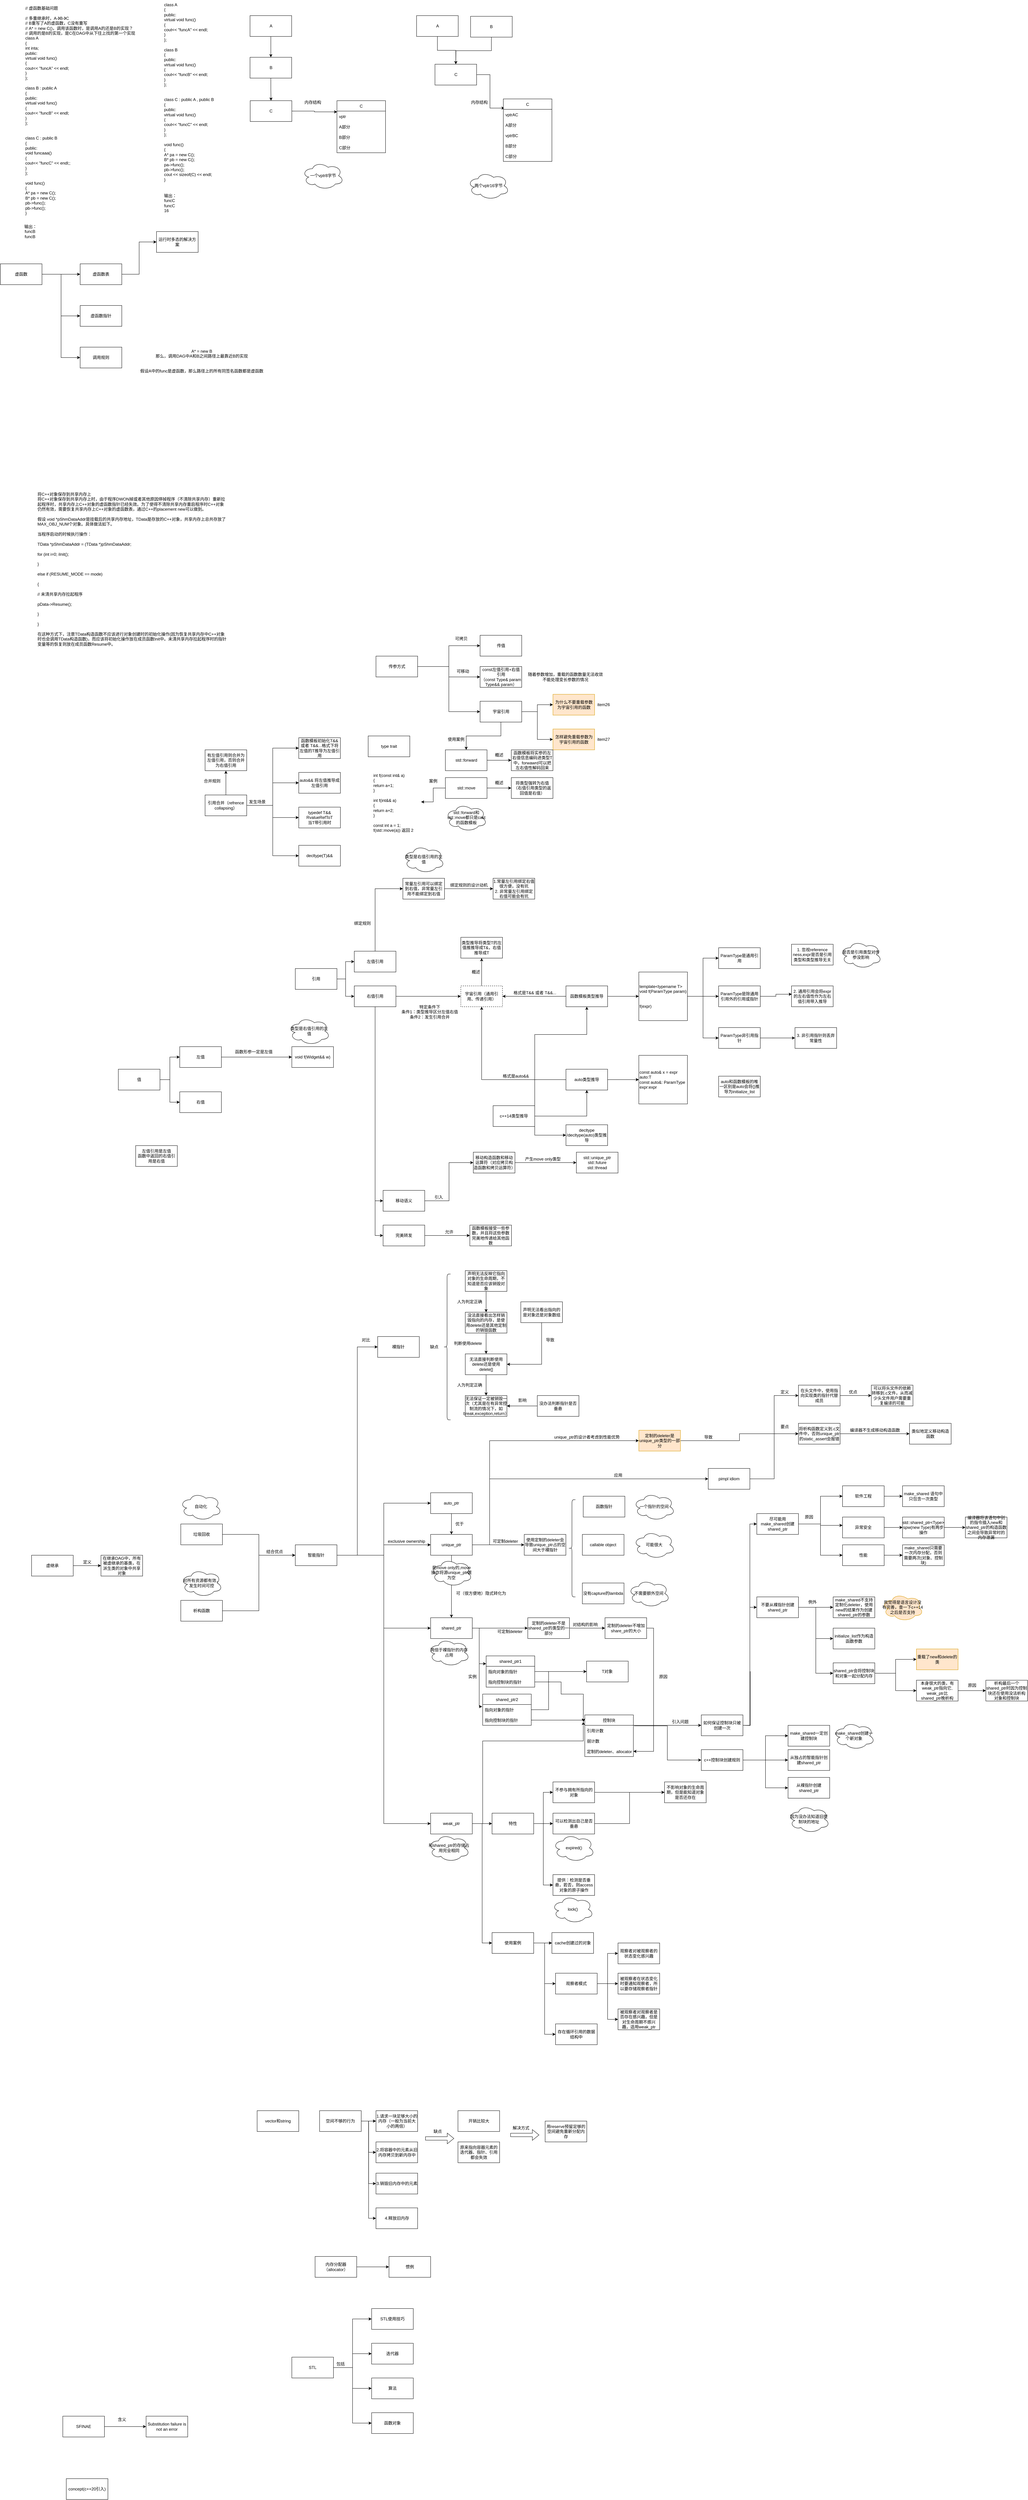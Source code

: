 <mxfile version="18.1.2" type="github">
  <diagram id="OPUGuVJKlIoPCt-xv4Op" name="c++">
    <mxGraphModel dx="3327" dy="4403" grid="1" gridSize="10" guides="1" tooltips="1" connect="1" arrows="1" fold="1" page="1" pageScale="1" pageWidth="827" pageHeight="1169" math="0" shadow="0">
      <root>
        <mxCell id="0" />
        <mxCell id="1" parent="0" />
        <mxCell id="XOiMRAzDSWEchkISfKKq-11" style="edgeStyle=orthogonalEdgeStyle;rounded=0;orthogonalLoop=1;jettySize=auto;html=1;exitX=1;exitY=0.5;exitDx=0;exitDy=0;" parent="1" source="Bpbho1CVXNQYabQPxv-8-1" target="XOiMRAzDSWEchkISfKKq-2" edge="1">
          <mxGeometry relative="1" as="geometry" />
        </mxCell>
        <mxCell id="WuHR0r5tEEKMtNBvD81C-3" style="edgeStyle=orthogonalEdgeStyle;rounded=0;orthogonalLoop=1;jettySize=auto;html=1;exitX=0;exitY=0.5;exitDx=0;exitDy=0;" parent="1" source="Bpbho1CVXNQYabQPxv-8-1" target="WuHR0r5tEEKMtNBvD81C-2" edge="1">
          <mxGeometry relative="1" as="geometry" />
        </mxCell>
        <mxCell id="Bpbho1CVXNQYabQPxv-8-1" value="函数模板类型推导" style="rounded=0;whiteSpace=wrap;html=1;" parent="1" vertex="1">
          <mxGeometry x="10" y="420" width="120" height="60" as="geometry" />
        </mxCell>
        <mxCell id="XOiMRAzDSWEchkISfKKq-12" style="edgeStyle=orthogonalEdgeStyle;rounded=0;orthogonalLoop=1;jettySize=auto;html=1;" parent="1" source="Bpbho1CVXNQYabQPxv-8-2" target="XOiMRAzDSWEchkISfKKq-9" edge="1">
          <mxGeometry relative="1" as="geometry" />
        </mxCell>
        <mxCell id="WuHR0r5tEEKMtNBvD81C-4" style="edgeStyle=orthogonalEdgeStyle;rounded=0;orthogonalLoop=1;jettySize=auto;html=1;exitX=0;exitY=0.5;exitDx=0;exitDy=0;entryX=0.5;entryY=1;entryDx=0;entryDy=0;" parent="1" source="Bpbho1CVXNQYabQPxv-8-2" target="WuHR0r5tEEKMtNBvD81C-2" edge="1">
          <mxGeometry relative="1" as="geometry" />
        </mxCell>
        <mxCell id="Bpbho1CVXNQYabQPxv-8-2" value="auto类型推导" style="rounded=0;whiteSpace=wrap;html=1;" parent="1" vertex="1">
          <mxGeometry x="10" y="660" width="120" height="60" as="geometry" />
        </mxCell>
        <mxCell id="Bpbho1CVXNQYabQPxv-8-3" value="decltype&lt;br&gt;/decltype(auto)类型推导" style="rounded=0;whiteSpace=wrap;html=1;" parent="1" vertex="1">
          <mxGeometry x="10" y="820" width="120" height="60" as="geometry" />
        </mxCell>
        <mxCell id="XOiMRAzDSWEchkISfKKq-14" style="edgeStyle=orthogonalEdgeStyle;rounded=0;orthogonalLoop=1;jettySize=auto;html=1;exitX=1;exitY=0.5;exitDx=0;exitDy=0;entryX=0;entryY=0.5;entryDx=0;entryDy=0;" parent="1" source="XOiMRAzDSWEchkISfKKq-2" target="XOiMRAzDSWEchkISfKKq-3" edge="1">
          <mxGeometry relative="1" as="geometry" />
        </mxCell>
        <mxCell id="XOiMRAzDSWEchkISfKKq-15" style="edgeStyle=orthogonalEdgeStyle;rounded=0;orthogonalLoop=1;jettySize=auto;html=1;exitX=1;exitY=0.5;exitDx=0;exitDy=0;entryX=0;entryY=0.5;entryDx=0;entryDy=0;" parent="1" source="XOiMRAzDSWEchkISfKKq-2" target="XOiMRAzDSWEchkISfKKq-4" edge="1">
          <mxGeometry relative="1" as="geometry" />
        </mxCell>
        <mxCell id="XOiMRAzDSWEchkISfKKq-16" style="edgeStyle=orthogonalEdgeStyle;rounded=0;orthogonalLoop=1;jettySize=auto;html=1;exitX=1;exitY=0.5;exitDx=0;exitDy=0;entryX=0;entryY=0.5;entryDx=0;entryDy=0;" parent="1" source="XOiMRAzDSWEchkISfKKq-2" target="XOiMRAzDSWEchkISfKKq-5" edge="1">
          <mxGeometry relative="1" as="geometry" />
        </mxCell>
        <mxCell id="XOiMRAzDSWEchkISfKKq-2" value="&lt;div style=&quot;&quot;&gt;&lt;span style=&quot;background-color: initial;&quot;&gt;template&amp;lt;typename T&amp;gt;&lt;/span&gt;&lt;br&gt;&lt;/div&gt;&lt;div style=&quot;&quot;&gt;&lt;span style=&quot;background-color: initial;&quot;&gt;void f(ParamType param)&lt;/span&gt;&lt;/div&gt;&lt;div style=&quot;&quot;&gt;&lt;br&gt;&lt;/div&gt;&lt;div style=&quot;&quot;&gt;&lt;br&gt;&lt;/div&gt;&lt;div style=&quot;&quot;&gt;&lt;span style=&quot;background-color: initial;&quot;&gt;f(expr)&lt;/span&gt;&lt;/div&gt;" style="whiteSpace=wrap;html=1;aspect=fixed;align=left;" parent="1" vertex="1">
          <mxGeometry x="220" y="380" width="140" height="140" as="geometry" />
        </mxCell>
        <mxCell id="XOiMRAzDSWEchkISfKKq-3" value="&lt;span style=&quot;text-align: justify;&quot;&gt;ParamType&lt;/span&gt;是通用引用" style="rounded=0;whiteSpace=wrap;html=1;" parent="1" vertex="1">
          <mxGeometry x="450" y="310" width="120" height="60" as="geometry" />
        </mxCell>
        <mxCell id="XOiMRAzDSWEchkISfKKq-19" style="edgeStyle=orthogonalEdgeStyle;rounded=0;orthogonalLoop=1;jettySize=auto;html=1;exitX=1;exitY=0.5;exitDx=0;exitDy=0;entryX=0.008;entryY=0.4;entryDx=0;entryDy=0;entryPerimeter=0;" parent="1" source="XOiMRAzDSWEchkISfKKq-4" target="XOiMRAzDSWEchkISfKKq-7" edge="1">
          <mxGeometry relative="1" as="geometry" />
        </mxCell>
        <mxCell id="XOiMRAzDSWEchkISfKKq-4" value="&lt;span style=&quot;text-align: justify;&quot;&gt;ParamType是除通用引用外的引用或指针&lt;/span&gt;" style="rounded=0;whiteSpace=wrap;html=1;" parent="1" vertex="1">
          <mxGeometry x="450" y="420" width="120" height="60" as="geometry" />
        </mxCell>
        <mxCell id="XOiMRAzDSWEchkISfKKq-18" style="edgeStyle=orthogonalEdgeStyle;rounded=0;orthogonalLoop=1;jettySize=auto;html=1;exitX=1;exitY=0.5;exitDx=0;exitDy=0;entryX=0;entryY=0.5;entryDx=0;entryDy=0;" parent="1" source="XOiMRAzDSWEchkISfKKq-5" target="XOiMRAzDSWEchkISfKKq-8" edge="1">
          <mxGeometry relative="1" as="geometry" />
        </mxCell>
        <mxCell id="XOiMRAzDSWEchkISfKKq-5" value="&lt;span style=&quot;text-align: justify;&quot;&gt;ParamType非引用指针&lt;/span&gt;" style="rounded=0;whiteSpace=wrap;html=1;" parent="1" vertex="1">
          <mxGeometry x="450" y="540" width="120" height="60" as="geometry" />
        </mxCell>
        <mxCell id="XOiMRAzDSWEchkISfKKq-6" value="1. 忽视reference ness,expr是否是引用类型和类型推导无关" style="rounded=0;whiteSpace=wrap;html=1;" parent="1" vertex="1">
          <mxGeometry x="660" y="300" width="120" height="60" as="geometry" />
        </mxCell>
        <mxCell id="XOiMRAzDSWEchkISfKKq-7" value="2. 通用引用会将expr的左右值性作为左右值引用带入推导" style="rounded=0;whiteSpace=wrap;html=1;" parent="1" vertex="1">
          <mxGeometry x="660" y="420" width="120" height="60" as="geometry" />
        </mxCell>
        <mxCell id="XOiMRAzDSWEchkISfKKq-8" value="3. 非引用指针则丢弃常量性" style="rounded=0;whiteSpace=wrap;html=1;" parent="1" vertex="1">
          <mxGeometry x="670" y="540" width="120" height="60" as="geometry" />
        </mxCell>
        <mxCell id="XOiMRAzDSWEchkISfKKq-9" value="&lt;div style=&quot;&quot;&gt;const auto&amp;amp; x = expr&lt;br&gt;auto:T&lt;br&gt;const auto&amp;amp;: ParamType&lt;br&gt;expr:expr&lt;/div&gt;" style="whiteSpace=wrap;html=1;aspect=fixed;align=left;" parent="1" vertex="1">
          <mxGeometry x="220" y="620" width="140" height="140" as="geometry" />
        </mxCell>
        <mxCell id="XOiMRAzDSWEchkISfKKq-10" value="&lt;span style=&quot;text-align: justify;&quot;&gt;auto和函数模板的唯一区别是auto会将{}推导为initialize_list&lt;/span&gt;" style="rounded=0;whiteSpace=wrap;html=1;" parent="1" vertex="1">
          <mxGeometry x="450" y="680" width="120" height="60" as="geometry" />
        </mxCell>
        <mxCell id="XOiMRAzDSWEchkISfKKq-13" style="edgeStyle=orthogonalEdgeStyle;rounded=0;orthogonalLoop=1;jettySize=auto;html=1;exitX=0.5;exitY=1;exitDx=0;exitDy=0;" parent="1" source="Bpbho1CVXNQYabQPxv-8-1" target="Bpbho1CVXNQYabQPxv-8-1" edge="1">
          <mxGeometry relative="1" as="geometry" />
        </mxCell>
        <mxCell id="XOiMRAzDSWEchkISfKKq-17" value="是否是引用类型对传参没影响" style="ellipse;shape=cloud;whiteSpace=wrap;html=1;" parent="1" vertex="1">
          <mxGeometry x="800" y="290" width="120" height="80" as="geometry" />
        </mxCell>
        <mxCell id="m3bp-IvcXnZNKY8HZiOJ-6" style="edgeStyle=orthogonalEdgeStyle;rounded=0;orthogonalLoop=1;jettySize=auto;html=1;exitX=0.5;exitY=0;exitDx=0;exitDy=0;entryX=0.5;entryY=1;entryDx=0;entryDy=0;" parent="1" source="WuHR0r5tEEKMtNBvD81C-2" target="m3bp-IvcXnZNKY8HZiOJ-5" edge="1">
          <mxGeometry relative="1" as="geometry" />
        </mxCell>
        <mxCell id="WuHR0r5tEEKMtNBvD81C-2" value="宇宙引用（通用引用、传递引用）" style="rounded=0;whiteSpace=wrap;html=1;dashed=1;" parent="1" vertex="1">
          <mxGeometry x="-293" y="420" width="120" height="60" as="geometry" />
        </mxCell>
        <mxCell id="WuHR0r5tEEKMtNBvD81C-10" style="edgeStyle=orthogonalEdgeStyle;rounded=0;orthogonalLoop=1;jettySize=auto;html=1;exitX=1;exitY=0.5;exitDx=0;exitDy=0;entryX=0;entryY=0.5;entryDx=0;entryDy=0;" parent="1" source="WuHR0r5tEEKMtNBvD81C-8" target="WuHR0r5tEEKMtNBvD81C-2" edge="1">
          <mxGeometry relative="1" as="geometry" />
        </mxCell>
        <mxCell id="m3bp-IvcXnZNKY8HZiOJ-48" style="edgeStyle=orthogonalEdgeStyle;rounded=0;orthogonalLoop=1;jettySize=auto;html=1;exitX=0.5;exitY=1;exitDx=0;exitDy=0;entryX=0;entryY=0.5;entryDx=0;entryDy=0;" parent="1" source="WuHR0r5tEEKMtNBvD81C-8" target="m3bp-IvcXnZNKY8HZiOJ-36" edge="1">
          <mxGeometry relative="1" as="geometry" />
        </mxCell>
        <mxCell id="m3bp-IvcXnZNKY8HZiOJ-49" style="edgeStyle=orthogonalEdgeStyle;rounded=0;orthogonalLoop=1;jettySize=auto;html=1;exitX=0.5;exitY=1;exitDx=0;exitDy=0;entryX=0;entryY=0.5;entryDx=0;entryDy=0;" parent="1" source="WuHR0r5tEEKMtNBvD81C-8" target="m3bp-IvcXnZNKY8HZiOJ-37" edge="1">
          <mxGeometry relative="1" as="geometry" />
        </mxCell>
        <mxCell id="WuHR0r5tEEKMtNBvD81C-8" value="右值引用" style="rounded=0;whiteSpace=wrap;html=1;" parent="1" vertex="1">
          <mxGeometry x="-600" y="420" width="120" height="60" as="geometry" />
        </mxCell>
        <mxCell id="yQ8UnmBoRICfsAfrpyem-21" style="edgeStyle=orthogonalEdgeStyle;rounded=0;orthogonalLoop=1;jettySize=auto;html=1;exitX=0.5;exitY=0;exitDx=0;exitDy=0;entryX=0;entryY=0.5;entryDx=0;entryDy=0;" parent="1" source="WuHR0r5tEEKMtNBvD81C-9" target="yQ8UnmBoRICfsAfrpyem-20" edge="1">
          <mxGeometry relative="1" as="geometry" />
        </mxCell>
        <mxCell id="WuHR0r5tEEKMtNBvD81C-9" value="左值引用" style="rounded=0;whiteSpace=wrap;html=1;" parent="1" vertex="1">
          <mxGeometry x="-600" y="320" width="120" height="60" as="geometry" />
        </mxCell>
        <mxCell id="WuHR0r5tEEKMtNBvD81C-12" style="edgeStyle=orthogonalEdgeStyle;rounded=0;orthogonalLoop=1;jettySize=auto;html=1;exitX=1;exitY=0.5;exitDx=0;exitDy=0;entryX=0;entryY=0.5;entryDx=0;entryDy=0;" parent="1" source="WuHR0r5tEEKMtNBvD81C-11" target="WuHR0r5tEEKMtNBvD81C-9" edge="1">
          <mxGeometry relative="1" as="geometry" />
        </mxCell>
        <mxCell id="WuHR0r5tEEKMtNBvD81C-13" style="edgeStyle=orthogonalEdgeStyle;rounded=0;orthogonalLoop=1;jettySize=auto;html=1;exitX=1;exitY=0.5;exitDx=0;exitDy=0;entryX=0;entryY=0.5;entryDx=0;entryDy=0;" parent="1" source="WuHR0r5tEEKMtNBvD81C-11" target="WuHR0r5tEEKMtNBvD81C-8" edge="1">
          <mxGeometry relative="1" as="geometry" />
        </mxCell>
        <mxCell id="WuHR0r5tEEKMtNBvD81C-11" value="引用" style="rounded=0;whiteSpace=wrap;html=1;" parent="1" vertex="1">
          <mxGeometry x="-770" y="370" width="120" height="60" as="geometry" />
        </mxCell>
        <mxCell id="WuHR0r5tEEKMtNBvD81C-14" value="格式是T&amp;amp;&amp;amp; 或者 T&amp;amp;&amp;amp;..." style="text;html=1;align=center;verticalAlign=middle;resizable=0;points=[];autosize=1;strokeColor=none;fillColor=none;" parent="1" vertex="1">
          <mxGeometry x="-150" y="430" width="140" height="20" as="geometry" />
        </mxCell>
        <mxCell id="WuHR0r5tEEKMtNBvD81C-15" value="格式是auto&amp;amp;&amp;amp;" style="text;html=1;align=center;verticalAlign=middle;resizable=0;points=[];autosize=1;strokeColor=none;fillColor=none;" parent="1" vertex="1">
          <mxGeometry x="-180" y="670" width="90" height="20" as="geometry" />
        </mxCell>
        <mxCell id="WuHR0r5tEEKMtNBvD81C-17" style="edgeStyle=orthogonalEdgeStyle;rounded=0;orthogonalLoop=1;jettySize=auto;html=1;exitX=1;exitY=0.5;exitDx=0;exitDy=0;entryX=0;entryY=0.5;entryDx=0;entryDy=0;" parent="1" source="WuHR0r5tEEKMtNBvD81C-16" target="Bpbho1CVXNQYabQPxv-8-3" edge="1">
          <mxGeometry relative="1" as="geometry">
            <Array as="points">
              <mxPoint x="-80" y="850" />
            </Array>
          </mxGeometry>
        </mxCell>
        <mxCell id="WuHR0r5tEEKMtNBvD81C-18" style="edgeStyle=orthogonalEdgeStyle;rounded=0;orthogonalLoop=1;jettySize=auto;html=1;exitX=1;exitY=0.5;exitDx=0;exitDy=0;entryX=0.5;entryY=1;entryDx=0;entryDy=0;" parent="1" source="WuHR0r5tEEKMtNBvD81C-16" target="Bpbho1CVXNQYabQPxv-8-2" edge="1">
          <mxGeometry relative="1" as="geometry" />
        </mxCell>
        <mxCell id="WuHR0r5tEEKMtNBvD81C-19" style="edgeStyle=orthogonalEdgeStyle;rounded=0;orthogonalLoop=1;jettySize=auto;html=1;exitX=1;exitY=0.5;exitDx=0;exitDy=0;entryX=0.5;entryY=1;entryDx=0;entryDy=0;" parent="1" source="WuHR0r5tEEKMtNBvD81C-16" target="Bpbho1CVXNQYabQPxv-8-1" edge="1">
          <mxGeometry relative="1" as="geometry">
            <Array as="points">
              <mxPoint x="-80" y="560" />
              <mxPoint x="70" y="560" />
            </Array>
          </mxGeometry>
        </mxCell>
        <mxCell id="WuHR0r5tEEKMtNBvD81C-16" value="&lt;span style=&quot;&quot;&gt;c++14类型推导&lt;/span&gt;" style="rounded=0;whiteSpace=wrap;html=1;" parent="1" vertex="1">
          <mxGeometry x="-200" y="765" width="120" height="60" as="geometry" />
        </mxCell>
        <mxCell id="WuHR0r5tEEKMtNBvD81C-22" style="edgeStyle=orthogonalEdgeStyle;rounded=0;orthogonalLoop=1;jettySize=auto;html=1;exitX=1;exitY=0.5;exitDx=0;exitDy=0;entryX=0;entryY=0.5;entryDx=0;entryDy=0;" parent="1" source="WuHR0r5tEEKMtNBvD81C-20" target="WuHR0r5tEEKMtNBvD81C-21" edge="1">
          <mxGeometry relative="1" as="geometry" />
        </mxCell>
        <mxCell id="WuHR0r5tEEKMtNBvD81C-25" style="edgeStyle=orthogonalEdgeStyle;rounded=0;orthogonalLoop=1;jettySize=auto;html=1;exitX=1;exitY=0.5;exitDx=0;exitDy=0;entryX=0;entryY=0.5;entryDx=0;entryDy=0;" parent="1" source="WuHR0r5tEEKMtNBvD81C-20" target="WuHR0r5tEEKMtNBvD81C-24" edge="1">
          <mxGeometry relative="1" as="geometry" />
        </mxCell>
        <mxCell id="WuHR0r5tEEKMtNBvD81C-27" style="edgeStyle=orthogonalEdgeStyle;rounded=0;orthogonalLoop=1;jettySize=auto;html=1;exitX=1;exitY=0.5;exitDx=0;exitDy=0;entryX=0;entryY=0.5;entryDx=0;entryDy=0;" parent="1" source="WuHR0r5tEEKMtNBvD81C-20" target="WuHR0r5tEEKMtNBvD81C-26" edge="1">
          <mxGeometry relative="1" as="geometry" />
        </mxCell>
        <mxCell id="WuHR0r5tEEKMtNBvD81C-20" value="传参方式" style="rounded=0;whiteSpace=wrap;html=1;" parent="1" vertex="1">
          <mxGeometry x="-537.5" y="-530" width="120" height="60" as="geometry" />
        </mxCell>
        <mxCell id="WuHR0r5tEEKMtNBvD81C-21" value="传值" style="rounded=0;whiteSpace=wrap;html=1;" parent="1" vertex="1">
          <mxGeometry x="-237.5" y="-590" width="120" height="60" as="geometry" />
        </mxCell>
        <mxCell id="WuHR0r5tEEKMtNBvD81C-23" value="可拷贝" style="text;html=1;align=center;verticalAlign=middle;resizable=0;points=[];autosize=1;strokeColor=none;fillColor=none;" parent="1" vertex="1">
          <mxGeometry x="-317.5" y="-590" width="50" height="20" as="geometry" />
        </mxCell>
        <mxCell id="WuHR0r5tEEKMtNBvD81C-24" value="const左值引用+右值引用&lt;br&gt;（const Type&amp;amp; param&lt;br&gt;Type&amp;amp;&amp;amp; param）" style="rounded=0;whiteSpace=wrap;html=1;" parent="1" vertex="1">
          <mxGeometry x="-237.5" y="-500" width="120" height="60" as="geometry" />
        </mxCell>
        <mxCell id="WuHR0r5tEEKMtNBvD81C-31" style="edgeStyle=orthogonalEdgeStyle;rounded=0;orthogonalLoop=1;jettySize=auto;html=1;exitX=1;exitY=0.5;exitDx=0;exitDy=0;entryX=0;entryY=0.5;entryDx=0;entryDy=0;" parent="1" source="WuHR0r5tEEKMtNBvD81C-26" target="WuHR0r5tEEKMtNBvD81C-30" edge="1">
          <mxGeometry relative="1" as="geometry" />
        </mxCell>
        <mxCell id="WuHR0r5tEEKMtNBvD81C-33" style="edgeStyle=orthogonalEdgeStyle;rounded=0;orthogonalLoop=1;jettySize=auto;html=1;exitX=1;exitY=0.5;exitDx=0;exitDy=0;entryX=0;entryY=0.5;entryDx=0;entryDy=0;" parent="1" source="WuHR0r5tEEKMtNBvD81C-26" target="WuHR0r5tEEKMtNBvD81C-32" edge="1">
          <mxGeometry relative="1" as="geometry" />
        </mxCell>
        <mxCell id="m3bp-IvcXnZNKY8HZiOJ-11" style="edgeStyle=orthogonalEdgeStyle;rounded=0;orthogonalLoop=1;jettySize=auto;html=1;exitX=0.5;exitY=1;exitDx=0;exitDy=0;" parent="1" source="WuHR0r5tEEKMtNBvD81C-26" target="m3bp-IvcXnZNKY8HZiOJ-10" edge="1">
          <mxGeometry relative="1" as="geometry" />
        </mxCell>
        <mxCell id="WuHR0r5tEEKMtNBvD81C-26" value="宇宙引用" style="rounded=0;whiteSpace=wrap;html=1;" parent="1" vertex="1">
          <mxGeometry x="-237.5" y="-400" width="120" height="60" as="geometry" />
        </mxCell>
        <mxCell id="WuHR0r5tEEKMtNBvD81C-28" value="可移动" style="text;whiteSpace=wrap;html=1;" parent="1" vertex="1">
          <mxGeometry x="-307.5" y="-500" width="60" height="30" as="geometry" />
        </mxCell>
        <mxCell id="WuHR0r5tEEKMtNBvD81C-29" value="随着参数增加，重载的函数数量无法收敛&lt;br&gt;不能处理变长参数的情况" style="text;html=1;align=center;verticalAlign=middle;resizable=0;points=[];autosize=1;strokeColor=none;fillColor=none;" parent="1" vertex="1">
          <mxGeometry x="-107.5" y="-485" width="230" height="30" as="geometry" />
        </mxCell>
        <mxCell id="WuHR0r5tEEKMtNBvD81C-30" value="为什么不要重载参数为宇宙引用的函数" style="rounded=0;whiteSpace=wrap;html=1;fillColor=#ffe6cc;strokeColor=#d79b00;" parent="1" vertex="1">
          <mxGeometry x="-27.5" y="-420" width="120" height="60" as="geometry" />
        </mxCell>
        <mxCell id="WuHR0r5tEEKMtNBvD81C-32" value="怎样避免重载参数为宇宙引用的函数" style="rounded=0;whiteSpace=wrap;html=1;fillColor=#ffe6cc;strokeColor=#d79b00;" parent="1" vertex="1">
          <mxGeometry x="-27.5" y="-320" width="120" height="60" as="geometry" />
        </mxCell>
        <mxCell id="WuHR0r5tEEKMtNBvD81C-34" value="item27" style="text;html=1;align=center;verticalAlign=middle;resizable=0;points=[];autosize=1;strokeColor=none;fillColor=none;" parent="1" vertex="1">
          <mxGeometry x="92.5" y="-300" width="50" height="20" as="geometry" />
        </mxCell>
        <mxCell id="WuHR0r5tEEKMtNBvD81C-35" value="item26" style="text;html=1;align=center;verticalAlign=middle;resizable=0;points=[];autosize=1;strokeColor=none;fillColor=none;" parent="1" vertex="1">
          <mxGeometry x="92.5" y="-400" width="50" height="20" as="geometry" />
        </mxCell>
        <mxCell id="m3bp-IvcXnZNKY8HZiOJ-22" style="edgeStyle=orthogonalEdgeStyle;rounded=0;orthogonalLoop=1;jettySize=auto;html=1;exitX=0.5;exitY=0;exitDx=0;exitDy=0;entryX=0.5;entryY=1;entryDx=0;entryDy=0;" parent="1" source="WuHR0r5tEEKMtNBvD81C-37" target="m3bp-IvcXnZNKY8HZiOJ-13" edge="1">
          <mxGeometry relative="1" as="geometry" />
        </mxCell>
        <mxCell id="m3bp-IvcXnZNKY8HZiOJ-27" style="edgeStyle=orthogonalEdgeStyle;rounded=0;orthogonalLoop=1;jettySize=auto;html=1;exitX=1;exitY=0.5;exitDx=0;exitDy=0;entryX=0;entryY=0.5;entryDx=0;entryDy=0;" parent="1" source="WuHR0r5tEEKMtNBvD81C-37" target="m3bp-IvcXnZNKY8HZiOJ-23" edge="1">
          <mxGeometry relative="1" as="geometry" />
        </mxCell>
        <mxCell id="m3bp-IvcXnZNKY8HZiOJ-28" style="edgeStyle=orthogonalEdgeStyle;rounded=0;orthogonalLoop=1;jettySize=auto;html=1;exitX=1;exitY=0.5;exitDx=0;exitDy=0;entryX=0;entryY=0.5;entryDx=0;entryDy=0;" parent="1" source="WuHR0r5tEEKMtNBvD81C-37" target="m3bp-IvcXnZNKY8HZiOJ-24" edge="1">
          <mxGeometry relative="1" as="geometry" />
        </mxCell>
        <mxCell id="m3bp-IvcXnZNKY8HZiOJ-29" style="edgeStyle=orthogonalEdgeStyle;rounded=0;orthogonalLoop=1;jettySize=auto;html=1;exitX=1;exitY=0.5;exitDx=0;exitDy=0;" parent="1" source="WuHR0r5tEEKMtNBvD81C-37" target="m3bp-IvcXnZNKY8HZiOJ-25" edge="1">
          <mxGeometry relative="1" as="geometry" />
        </mxCell>
        <mxCell id="m3bp-IvcXnZNKY8HZiOJ-30" style="edgeStyle=orthogonalEdgeStyle;rounded=0;orthogonalLoop=1;jettySize=auto;html=1;exitX=1;exitY=0.5;exitDx=0;exitDy=0;entryX=0;entryY=0.5;entryDx=0;entryDy=0;" parent="1" source="WuHR0r5tEEKMtNBvD81C-37" target="m3bp-IvcXnZNKY8HZiOJ-26" edge="1">
          <mxGeometry relative="1" as="geometry" />
        </mxCell>
        <mxCell id="WuHR0r5tEEKMtNBvD81C-37" value="&lt;span style=&quot;&quot;&gt;引用合并（refrence collapsing）&lt;/span&gt;" style="rounded=0;whiteSpace=wrap;html=1;" parent="1" vertex="1">
          <mxGeometry x="-1030" y="-130" width="120" height="60" as="geometry" />
        </mxCell>
        <mxCell id="m3bp-IvcXnZNKY8HZiOJ-5" value="&lt;span style=&quot;&quot;&gt;类型推导将类型T的左值推推导成T&amp;amp;，右值推导成T&lt;/span&gt;&lt;br style=&quot;&quot;&gt;" style="rounded=0;whiteSpace=wrap;html=1;" parent="1" vertex="1">
          <mxGeometry x="-293" y="280" width="120" height="60" as="geometry" />
        </mxCell>
        <mxCell id="m3bp-IvcXnZNKY8HZiOJ-7" value="概述" style="text;html=1;align=center;verticalAlign=middle;resizable=0;points=[];autosize=1;strokeColor=none;fillColor=none;" parent="1" vertex="1">
          <mxGeometry x="-270" y="370" width="40" height="20" as="geometry" />
        </mxCell>
        <mxCell id="m3bp-IvcXnZNKY8HZiOJ-8" value="特定条件下&lt;br&gt;条件1：类型推导区分左值右值&lt;br&gt;条件2：发生引用合并" style="text;html=1;align=center;verticalAlign=middle;resizable=0;points=[];autosize=1;strokeColor=none;fillColor=none;" parent="1" vertex="1">
          <mxGeometry x="-473" y="470" width="180" height="50" as="geometry" />
        </mxCell>
        <mxCell id="yQ8UnmBoRICfsAfrpyem-15" style="edgeStyle=orthogonalEdgeStyle;rounded=0;orthogonalLoop=1;jettySize=auto;html=1;exitX=1;exitY=0.5;exitDx=0;exitDy=0;entryX=0;entryY=0.5;entryDx=0;entryDy=0;" parent="1" source="m3bp-IvcXnZNKY8HZiOJ-10" target="yQ8UnmBoRICfsAfrpyem-14" edge="1">
          <mxGeometry relative="1" as="geometry" />
        </mxCell>
        <mxCell id="m3bp-IvcXnZNKY8HZiOJ-10" value="std::forward" style="rounded=0;whiteSpace=wrap;html=1;" parent="1" vertex="1">
          <mxGeometry x="-337.5" y="-260" width="120" height="60" as="geometry" />
        </mxCell>
        <mxCell id="m3bp-IvcXnZNKY8HZiOJ-12" value="使用案例" style="text;html=1;align=center;verticalAlign=middle;resizable=0;points=[];autosize=1;strokeColor=none;fillColor=none;" parent="1" vertex="1">
          <mxGeometry x="-337.5" y="-300" width="60" height="20" as="geometry" />
        </mxCell>
        <mxCell id="m3bp-IvcXnZNKY8HZiOJ-13" value="有左值引用则合并为左值引用，否则合并为右值引用" style="rounded=0;whiteSpace=wrap;html=1;" parent="1" vertex="1">
          <mxGeometry x="-1030" y="-260" width="120" height="60" as="geometry" />
        </mxCell>
        <mxCell id="m3bp-IvcXnZNKY8HZiOJ-15" value="合并规则" style="text;html=1;align=center;verticalAlign=middle;resizable=0;points=[];autosize=1;strokeColor=none;fillColor=none;" parent="1" vertex="1">
          <mxGeometry x="-1040" y="-180" width="60" height="20" as="geometry" />
        </mxCell>
        <mxCell id="yQ8UnmBoRICfsAfrpyem-12" style="edgeStyle=orthogonalEdgeStyle;rounded=0;orthogonalLoop=1;jettySize=auto;html=1;exitX=1;exitY=0.5;exitDx=0;exitDy=0;" parent="1" source="m3bp-IvcXnZNKY8HZiOJ-16" target="yQ8UnmBoRICfsAfrpyem-9" edge="1">
          <mxGeometry relative="1" as="geometry" />
        </mxCell>
        <mxCell id="yQ8UnmBoRICfsAfrpyem-16" style="edgeStyle=orthogonalEdgeStyle;rounded=0;orthogonalLoop=1;jettySize=auto;html=1;exitX=0;exitY=0.5;exitDx=0;exitDy=0;" parent="1" source="m3bp-IvcXnZNKY8HZiOJ-16" target="yQ8UnmBoRICfsAfrpyem-13" edge="1">
          <mxGeometry relative="1" as="geometry">
            <mxPoint x="-380" y="-150" as="targetPoint" />
          </mxGeometry>
        </mxCell>
        <mxCell id="m3bp-IvcXnZNKY8HZiOJ-16" value="std::move" style="rounded=0;whiteSpace=wrap;html=1;" parent="1" vertex="1">
          <mxGeometry x="-337.5" y="-180" width="120" height="60" as="geometry" />
        </mxCell>
        <mxCell id="m3bp-IvcXnZNKY8HZiOJ-21" value="左值引用是左值&lt;br&gt;函数中返回的右值引用是右值" style="rounded=0;whiteSpace=wrap;html=1;" parent="1" vertex="1">
          <mxGeometry x="-1230" y="880" width="120" height="60" as="geometry" />
        </mxCell>
        <mxCell id="m3bp-IvcXnZNKY8HZiOJ-23" value="函数模板初始化&lt;span style=&quot;&quot;&gt;T&amp;amp;&amp;amp; 或者 T&amp;amp;&amp;amp;...格式下将左值的T推导为左值引用&lt;/span&gt;" style="rounded=0;whiteSpace=wrap;html=1;" parent="1" vertex="1">
          <mxGeometry x="-760" y="-295" width="120" height="60" as="geometry" />
        </mxCell>
        <mxCell id="m3bp-IvcXnZNKY8HZiOJ-24" value="auto&amp;amp;&amp;amp; 将左值推导成左值引用" style="rounded=0;whiteSpace=wrap;html=1;" parent="1" vertex="1">
          <mxGeometry x="-760" y="-195" width="120" height="60" as="geometry" />
        </mxCell>
        <mxCell id="m3bp-IvcXnZNKY8HZiOJ-25" value="typedef T&amp;amp;&amp;amp; RvalueRefToT&lt;br&gt;当T带引用时" style="rounded=0;whiteSpace=wrap;html=1;" parent="1" vertex="1">
          <mxGeometry x="-760" y="-95" width="120" height="60" as="geometry" />
        </mxCell>
        <mxCell id="m3bp-IvcXnZNKY8HZiOJ-26" value="decltype(T)&amp;amp;&amp;amp;" style="rounded=0;whiteSpace=wrap;html=1;" parent="1" vertex="1">
          <mxGeometry x="-760" y="15" width="120" height="60" as="geometry" />
        </mxCell>
        <mxCell id="m3bp-IvcXnZNKY8HZiOJ-31" value="发生场景" style="text;html=1;align=center;verticalAlign=middle;resizable=0;points=[];autosize=1;strokeColor=none;fillColor=none;" parent="1" vertex="1">
          <mxGeometry x="-910" y="-120" width="60" height="20" as="geometry" />
        </mxCell>
        <mxCell id="D_7xWSGTbG8qMXm1kdTH-134" style="edgeStyle=orthogonalEdgeStyle;rounded=0;orthogonalLoop=1;jettySize=auto;html=1;exitX=1;exitY=0.5;exitDx=0;exitDy=0;entryX=0;entryY=0.5;entryDx=0;entryDy=0;" parent="1" source="m3bp-IvcXnZNKY8HZiOJ-33" target="m3bp-IvcXnZNKY8HZiOJ-34" edge="1">
          <mxGeometry relative="1" as="geometry" />
        </mxCell>
        <mxCell id="D_7xWSGTbG8qMXm1kdTH-135" style="edgeStyle=orthogonalEdgeStyle;rounded=0;orthogonalLoop=1;jettySize=auto;html=1;exitX=1;exitY=0.5;exitDx=0;exitDy=0;entryX=0;entryY=0.5;entryDx=0;entryDy=0;" parent="1" source="m3bp-IvcXnZNKY8HZiOJ-33" target="m3bp-IvcXnZNKY8HZiOJ-35" edge="1">
          <mxGeometry relative="1" as="geometry" />
        </mxCell>
        <mxCell id="m3bp-IvcXnZNKY8HZiOJ-33" value="值" style="rounded=0;whiteSpace=wrap;html=1;" parent="1" vertex="1">
          <mxGeometry x="-1280" y="660" width="120" height="60" as="geometry" />
        </mxCell>
        <mxCell id="yQ8UnmBoRICfsAfrpyem-2" style="edgeStyle=orthogonalEdgeStyle;rounded=0;orthogonalLoop=1;jettySize=auto;html=1;exitX=1;exitY=0.5;exitDx=0;exitDy=0;entryX=0;entryY=0.5;entryDx=0;entryDy=0;" parent="1" source="m3bp-IvcXnZNKY8HZiOJ-34" target="yQ8UnmBoRICfsAfrpyem-1" edge="1">
          <mxGeometry relative="1" as="geometry" />
        </mxCell>
        <mxCell id="m3bp-IvcXnZNKY8HZiOJ-34" value="左值" style="rounded=0;whiteSpace=wrap;html=1;" parent="1" vertex="1">
          <mxGeometry x="-1103" y="595" width="120" height="60" as="geometry" />
        </mxCell>
        <mxCell id="m3bp-IvcXnZNKY8HZiOJ-35" value="右值" style="rounded=0;whiteSpace=wrap;html=1;" parent="1" vertex="1">
          <mxGeometry x="-1103" y="725" width="120" height="60" as="geometry" />
        </mxCell>
        <mxCell id="m3bp-IvcXnZNKY8HZiOJ-39" style="edgeStyle=orthogonalEdgeStyle;rounded=0;orthogonalLoop=1;jettySize=auto;html=1;exitX=1;exitY=0.5;exitDx=0;exitDy=0;entryX=0;entryY=0.5;entryDx=0;entryDy=0;" parent="1" source="m3bp-IvcXnZNKY8HZiOJ-36" target="m3bp-IvcXnZNKY8HZiOJ-38" edge="1">
          <mxGeometry relative="1" as="geometry" />
        </mxCell>
        <mxCell id="m3bp-IvcXnZNKY8HZiOJ-36" value="移动语义" style="rounded=0;whiteSpace=wrap;html=1;" parent="1" vertex="1">
          <mxGeometry x="-517" y="1009" width="120" height="60" as="geometry" />
        </mxCell>
        <mxCell id="m3bp-IvcXnZNKY8HZiOJ-46" style="edgeStyle=orthogonalEdgeStyle;rounded=0;orthogonalLoop=1;jettySize=auto;html=1;exitX=1;exitY=0.5;exitDx=0;exitDy=0;entryX=0;entryY=0.5;entryDx=0;entryDy=0;" parent="1" source="m3bp-IvcXnZNKY8HZiOJ-37" target="m3bp-IvcXnZNKY8HZiOJ-45" edge="1">
          <mxGeometry relative="1" as="geometry" />
        </mxCell>
        <mxCell id="m3bp-IvcXnZNKY8HZiOJ-37" value="完美转发" style="rounded=0;whiteSpace=wrap;html=1;" parent="1" vertex="1">
          <mxGeometry x="-517" y="1109" width="120" height="60" as="geometry" />
        </mxCell>
        <mxCell id="m3bp-IvcXnZNKY8HZiOJ-41" style="edgeStyle=orthogonalEdgeStyle;rounded=0;orthogonalLoop=1;jettySize=auto;html=1;exitX=1;exitY=0.5;exitDx=0;exitDy=0;entryX=0;entryY=0.5;entryDx=0;entryDy=0;" parent="1" source="m3bp-IvcXnZNKY8HZiOJ-38" target="m3bp-IvcXnZNKY8HZiOJ-40" edge="1">
          <mxGeometry relative="1" as="geometry" />
        </mxCell>
        <mxCell id="m3bp-IvcXnZNKY8HZiOJ-38" value="移动构造函数和移动运算符（对应拷贝构造函数和拷贝运算符）" style="rounded=0;whiteSpace=wrap;html=1;" parent="1" vertex="1">
          <mxGeometry x="-257" y="899" width="120" height="60" as="geometry" />
        </mxCell>
        <mxCell id="m3bp-IvcXnZNKY8HZiOJ-40" value="std::unique_ptr&lt;br&gt;std::future&lt;br&gt;std::thread" style="rounded=0;whiteSpace=wrap;html=1;" parent="1" vertex="1">
          <mxGeometry x="40" y="899" width="120" height="60" as="geometry" />
        </mxCell>
        <mxCell id="m3bp-IvcXnZNKY8HZiOJ-42" value="引入" style="text;html=1;align=center;verticalAlign=middle;resizable=0;points=[];autosize=1;strokeColor=none;fillColor=none;" parent="1" vertex="1">
          <mxGeometry x="-377" y="1019" width="40" height="20" as="geometry" />
        </mxCell>
        <mxCell id="m3bp-IvcXnZNKY8HZiOJ-43" value="产生move only类型" style="text;html=1;align=center;verticalAlign=middle;resizable=0;points=[];autosize=1;strokeColor=none;fillColor=none;" parent="1" vertex="1">
          <mxGeometry x="-117" y="909" width="120" height="20" as="geometry" />
        </mxCell>
        <mxCell id="m3bp-IvcXnZNKY8HZiOJ-45" value="函数模板接受一些参数，并且将这些参数完美地传递给其他函数" style="rounded=0;whiteSpace=wrap;html=1;" parent="1" vertex="1">
          <mxGeometry x="-267" y="1109" width="120" height="60" as="geometry" />
        </mxCell>
        <mxCell id="m3bp-IvcXnZNKY8HZiOJ-47" value="允许" style="text;html=1;align=center;verticalAlign=middle;resizable=0;points=[];autosize=1;strokeColor=none;fillColor=none;" parent="1" vertex="1">
          <mxGeometry x="-347" y="1119" width="40" height="20" as="geometry" />
        </mxCell>
        <mxCell id="yQ8UnmBoRICfsAfrpyem-1" value="void f(Widget&amp;amp;&amp;amp; w)" style="rounded=0;whiteSpace=wrap;html=1;" parent="1" vertex="1">
          <mxGeometry x="-780" y="595" width="120" height="60" as="geometry" />
        </mxCell>
        <mxCell id="yQ8UnmBoRICfsAfrpyem-3" value="函数形参一定是左值" style="text;html=1;align=center;verticalAlign=middle;resizable=0;points=[];autosize=1;strokeColor=none;fillColor=none;" parent="1" vertex="1">
          <mxGeometry x="-950" y="600" width="120" height="20" as="geometry" />
        </mxCell>
        <mxCell id="yQ8UnmBoRICfsAfrpyem-5" value="&lt;span style=&quot;&quot;&gt;类型是右值引用的左值&lt;/span&gt;" style="ellipse;shape=cloud;whiteSpace=wrap;html=1;" parent="1" vertex="1">
          <mxGeometry x="-790" y="510" width="120" height="80" as="geometry" />
        </mxCell>
        <mxCell id="yQ8UnmBoRICfsAfrpyem-7" value="&lt;span style=&quot;&quot;&gt;std::forward和std::move都只是cast的函数模板&lt;/span&gt;" style="ellipse;shape=cloud;whiteSpace=wrap;html=1;" parent="1" vertex="1">
          <mxGeometry x="-337.5" y="-105" width="120" height="80" as="geometry" />
        </mxCell>
        <mxCell id="yQ8UnmBoRICfsAfrpyem-8" value="type trait" style="rounded=0;whiteSpace=wrap;html=1;" parent="1" vertex="1">
          <mxGeometry x="-560" y="-300" width="120" height="60" as="geometry" />
        </mxCell>
        <mxCell id="yQ8UnmBoRICfsAfrpyem-9" value="将类型强转为右值（右值引用类型的返回值是右值）" style="rounded=0;whiteSpace=wrap;html=1;" parent="1" vertex="1">
          <mxGeometry x="-147.5" y="-180" width="120" height="60" as="geometry" />
        </mxCell>
        <mxCell id="yQ8UnmBoRICfsAfrpyem-13" value="int f(const int&amp;amp; a)&lt;br&gt;    {&lt;br&gt;return a+1;&lt;br&gt;    }&lt;br&gt;&lt;br&gt;    int f(int&amp;amp;&amp;amp; a)&lt;br&gt;    {&lt;br&gt;        return a+2;&lt;br&gt;    }&lt;br&gt;&lt;br&gt;const int a = 1;&lt;br&gt;f(std::move(a)) 返回 2" style="text;whiteSpace=wrap;html=1;" parent="1" vertex="1">
          <mxGeometry x="-547.5" y="-200" width="140" height="180" as="geometry" />
        </mxCell>
        <mxCell id="yQ8UnmBoRICfsAfrpyem-14" value="函数模板将实参的左右值信息编码进类型T中，forwawrd可以把左右值性解码回来" style="rounded=0;whiteSpace=wrap;html=1;" parent="1" vertex="1">
          <mxGeometry x="-147.5" y="-260" width="120" height="60" as="geometry" />
        </mxCell>
        <mxCell id="yQ8UnmBoRICfsAfrpyem-17" value="案例" style="text;html=1;align=center;verticalAlign=middle;resizable=0;points=[];autosize=1;strokeColor=none;fillColor=none;" parent="1" vertex="1">
          <mxGeometry x="-393" y="-180" width="40" height="20" as="geometry" />
        </mxCell>
        <mxCell id="yQ8UnmBoRICfsAfrpyem-18" value="概述" style="text;html=1;align=center;verticalAlign=middle;resizable=0;points=[];autosize=1;strokeColor=none;fillColor=none;" parent="1" vertex="1">
          <mxGeometry x="-203" y="-175" width="40" height="20" as="geometry" />
        </mxCell>
        <mxCell id="yQ8UnmBoRICfsAfrpyem-19" value="概述" style="text;html=1;align=center;verticalAlign=middle;resizable=0;points=[];autosize=1;strokeColor=none;fillColor=none;" parent="1" vertex="1">
          <mxGeometry x="-203" y="-255" width="40" height="20" as="geometry" />
        </mxCell>
        <mxCell id="yQ8UnmBoRICfsAfrpyem-26" style="edgeStyle=orthogonalEdgeStyle;rounded=0;orthogonalLoop=1;jettySize=auto;html=1;exitX=1;exitY=0.5;exitDx=0;exitDy=0;entryX=0;entryY=0.5;entryDx=0;entryDy=0;" parent="1" source="yQ8UnmBoRICfsAfrpyem-20" target="yQ8UnmBoRICfsAfrpyem-23" edge="1">
          <mxGeometry relative="1" as="geometry" />
        </mxCell>
        <mxCell id="yQ8UnmBoRICfsAfrpyem-20" value="&lt;span style=&quot;&quot;&gt;常量左引用可以绑定到右值，非常量左引用不能绑定到右值&lt;/span&gt;" style="rounded=0;whiteSpace=wrap;html=1;" parent="1" vertex="1">
          <mxGeometry x="-460" y="110" width="120" height="60" as="geometry" />
        </mxCell>
        <mxCell id="yQ8UnmBoRICfsAfrpyem-22" value="绑定规则" style="text;html=1;align=center;verticalAlign=middle;resizable=0;points=[];autosize=1;strokeColor=none;fillColor=none;" parent="1" vertex="1">
          <mxGeometry x="-607.5" y="230" width="60" height="20" as="geometry" />
        </mxCell>
        <mxCell id="yQ8UnmBoRICfsAfrpyem-23" value="1.常量左引用绑定右值很方便，没有坑&lt;br&gt;2. 非常量左引用绑定右值可能会有坑" style="rounded=0;whiteSpace=wrap;html=1;" parent="1" vertex="1">
          <mxGeometry x="-200" y="110" width="120" height="60" as="geometry" />
        </mxCell>
        <mxCell id="yQ8UnmBoRICfsAfrpyem-25" value="绑定规则的设计动机" style="text;html=1;align=center;verticalAlign=middle;resizable=0;points=[];autosize=1;strokeColor=none;fillColor=none;" parent="1" vertex="1">
          <mxGeometry x="-330" y="120" width="120" height="20" as="geometry" />
        </mxCell>
        <mxCell id="yQ8UnmBoRICfsAfrpyem-27" value="&lt;span style=&quot;&quot;&gt;类型是右值引用的左值&lt;/span&gt;" style="ellipse;shape=cloud;whiteSpace=wrap;html=1;" parent="1" vertex="1">
          <mxGeometry x="-460" y="15" width="120" height="80" as="geometry" />
        </mxCell>
        <mxCell id="XzLQBKeTJrF8Z5Bt5rwe-2" value="裸指针" style="rounded=0;whiteSpace=wrap;html=1;" parent="1" vertex="1">
          <mxGeometry x="-532.63" y="1430" width="120" height="60" as="geometry" />
        </mxCell>
        <mxCell id="XzLQBKeTJrF8Z5Bt5rwe-31" style="edgeStyle=orthogonalEdgeStyle;rounded=0;orthogonalLoop=1;jettySize=auto;html=1;exitX=1;exitY=0.5;exitDx=0;exitDy=0;entryX=0;entryY=0.5;entryDx=0;entryDy=0;" parent="1" source="XzLQBKeTJrF8Z5Bt5rwe-3" target="XzLQBKeTJrF8Z5Bt5rwe-26" edge="1">
          <mxGeometry relative="1" as="geometry" />
        </mxCell>
        <mxCell id="XzLQBKeTJrF8Z5Bt5rwe-32" style="edgeStyle=orthogonalEdgeStyle;rounded=0;orthogonalLoop=1;jettySize=auto;html=1;exitX=1;exitY=0.5;exitDx=0;exitDy=0;entryX=0;entryY=0.5;entryDx=0;entryDy=0;" parent="1" source="XzLQBKeTJrF8Z5Bt5rwe-3" target="XzLQBKeTJrF8Z5Bt5rwe-27" edge="1">
          <mxGeometry relative="1" as="geometry" />
        </mxCell>
        <mxCell id="XzLQBKeTJrF8Z5Bt5rwe-33" style="edgeStyle=orthogonalEdgeStyle;rounded=0;orthogonalLoop=1;jettySize=auto;html=1;exitX=1;exitY=0.5;exitDx=0;exitDy=0;entryX=0;entryY=0.5;entryDx=0;entryDy=0;" parent="1" source="XzLQBKeTJrF8Z5Bt5rwe-3" target="XzLQBKeTJrF8Z5Bt5rwe-28" edge="1">
          <mxGeometry relative="1" as="geometry" />
        </mxCell>
        <mxCell id="XzLQBKeTJrF8Z5Bt5rwe-34" style="edgeStyle=orthogonalEdgeStyle;rounded=0;orthogonalLoop=1;jettySize=auto;html=1;exitX=1;exitY=0.5;exitDx=0;exitDy=0;entryX=0;entryY=0.5;entryDx=0;entryDy=0;" parent="1" source="XzLQBKeTJrF8Z5Bt5rwe-3" target="XzLQBKeTJrF8Z5Bt5rwe-29" edge="1">
          <mxGeometry relative="1" as="geometry" />
        </mxCell>
        <mxCell id="D_7xWSGTbG8qMXm1kdTH-132" style="edgeStyle=orthogonalEdgeStyle;rounded=0;orthogonalLoop=1;jettySize=auto;html=1;exitX=1;exitY=0.5;exitDx=0;exitDy=0;entryX=0;entryY=0.5;entryDx=0;entryDy=0;" parent="1" source="XzLQBKeTJrF8Z5Bt5rwe-3" target="XzLQBKeTJrF8Z5Bt5rwe-2" edge="1">
          <mxGeometry relative="1" as="geometry" />
        </mxCell>
        <mxCell id="XzLQBKeTJrF8Z5Bt5rwe-3" value="智能指针" style="rounded=0;whiteSpace=wrap;html=1;" parent="1" vertex="1">
          <mxGeometry x="-770" y="2030" width="120" height="60" as="geometry" />
        </mxCell>
        <mxCell id="XzLQBKeTJrF8Z5Bt5rwe-13" style="edgeStyle=orthogonalEdgeStyle;rounded=0;orthogonalLoop=1;jettySize=auto;html=1;exitX=0.5;exitY=1;exitDx=0;exitDy=0;entryX=1;entryY=0.5;entryDx=0;entryDy=0;" parent="1" source="XzLQBKeTJrF8Z5Bt5rwe-5" target="XzLQBKeTJrF8Z5Bt5rwe-8" edge="1">
          <mxGeometry relative="1" as="geometry" />
        </mxCell>
        <mxCell id="XzLQBKeTJrF8Z5Bt5rwe-5" value="声明无法看出指向的是对象还是对象数组" style="rounded=0;whiteSpace=wrap;html=1;" parent="1" vertex="1">
          <mxGeometry x="-120.13" y="1330" width="120" height="60" as="geometry" />
        </mxCell>
        <mxCell id="XzLQBKeTJrF8Z5Bt5rwe-9" style="edgeStyle=orthogonalEdgeStyle;rounded=0;orthogonalLoop=1;jettySize=auto;html=1;exitX=0.5;exitY=1;exitDx=0;exitDy=0;entryX=0.5;entryY=0;entryDx=0;entryDy=0;" parent="1" source="XzLQBKeTJrF8Z5Bt5rwe-6" target="XzLQBKeTJrF8Z5Bt5rwe-7" edge="1">
          <mxGeometry relative="1" as="geometry" />
        </mxCell>
        <mxCell id="XzLQBKeTJrF8Z5Bt5rwe-6" value="声明无法反映它指向对象的生命周期，不知道是否应该销毁对象" style="rounded=0;whiteSpace=wrap;html=1;" parent="1" vertex="1">
          <mxGeometry x="-280.13" y="1240" width="120" height="60" as="geometry" />
        </mxCell>
        <mxCell id="XzLQBKeTJrF8Z5Bt5rwe-11" style="edgeStyle=orthogonalEdgeStyle;rounded=0;orthogonalLoop=1;jettySize=auto;html=1;exitX=0.5;exitY=1;exitDx=0;exitDy=0;entryX=0.5;entryY=0;entryDx=0;entryDy=0;" parent="1" source="XzLQBKeTJrF8Z5Bt5rwe-7" target="XzLQBKeTJrF8Z5Bt5rwe-8" edge="1">
          <mxGeometry relative="1" as="geometry" />
        </mxCell>
        <mxCell id="XzLQBKeTJrF8Z5Bt5rwe-7" value="没法直接看出怎样销毁指向的内存，是使用delete还是其他定制的销毁函数" style="rounded=0;whiteSpace=wrap;html=1;" parent="1" vertex="1">
          <mxGeometry x="-280.13" y="1360" width="120" height="60" as="geometry" />
        </mxCell>
        <mxCell id="XzLQBKeTJrF8Z5Bt5rwe-16" style="edgeStyle=orthogonalEdgeStyle;rounded=0;orthogonalLoop=1;jettySize=auto;html=1;exitX=0.5;exitY=1;exitDx=0;exitDy=0;" parent="1" source="XzLQBKeTJrF8Z5Bt5rwe-8" target="XzLQBKeTJrF8Z5Bt5rwe-15" edge="1">
          <mxGeometry relative="1" as="geometry" />
        </mxCell>
        <mxCell id="XzLQBKeTJrF8Z5Bt5rwe-8" value="无法直接判断使用delete还是使用delete[]" style="rounded=0;whiteSpace=wrap;html=1;" parent="1" vertex="1">
          <mxGeometry x="-280.13" y="1480" width="120" height="60" as="geometry" />
        </mxCell>
        <mxCell id="XzLQBKeTJrF8Z5Bt5rwe-10" value="人为判定正确" style="text;html=1;align=center;verticalAlign=middle;resizable=0;points=[];autosize=1;strokeColor=none;fillColor=none;" parent="1" vertex="1">
          <mxGeometry x="-312.63" y="1320" width="90" height="20" as="geometry" />
        </mxCell>
        <mxCell id="XzLQBKeTJrF8Z5Bt5rwe-12" value="判断使用delete" style="text;html=1;align=center;verticalAlign=middle;resizable=0;points=[];autosize=1;strokeColor=none;fillColor=none;" parent="1" vertex="1">
          <mxGeometry x="-322.63" y="1440" width="100" height="20" as="geometry" />
        </mxCell>
        <mxCell id="XzLQBKeTJrF8Z5Bt5rwe-14" value="导致" style="text;html=1;align=center;verticalAlign=middle;resizable=0;points=[];autosize=1;strokeColor=none;fillColor=none;" parent="1" vertex="1">
          <mxGeometry x="-55.63" y="1430" width="40" height="20" as="geometry" />
        </mxCell>
        <mxCell id="XzLQBKeTJrF8Z5Bt5rwe-15" value="无法保证一定被销毁一次（尤其是在有异常控制流的情况下，如break,exception,return）" style="rounded=0;whiteSpace=wrap;html=1;" parent="1" vertex="1">
          <mxGeometry x="-280.13" y="1600" width="120" height="60" as="geometry" />
        </mxCell>
        <mxCell id="XzLQBKeTJrF8Z5Bt5rwe-17" value="人为判定正确" style="text;html=1;align=center;verticalAlign=middle;resizable=0;points=[];autosize=1;strokeColor=none;fillColor=none;" parent="1" vertex="1">
          <mxGeometry x="-312.63" y="1560" width="90" height="20" as="geometry" />
        </mxCell>
        <mxCell id="XzLQBKeTJrF8Z5Bt5rwe-21" style="edgeStyle=orthogonalEdgeStyle;rounded=0;orthogonalLoop=1;jettySize=auto;html=1;exitX=0;exitY=0.5;exitDx=0;exitDy=0;entryX=1;entryY=0.5;entryDx=0;entryDy=0;" parent="1" source="XzLQBKeTJrF8Z5Bt5rwe-20" target="XzLQBKeTJrF8Z5Bt5rwe-15" edge="1">
          <mxGeometry relative="1" as="geometry" />
        </mxCell>
        <mxCell id="XzLQBKeTJrF8Z5Bt5rwe-20" value="没办法判断指针是否垂悬" style="rounded=0;whiteSpace=wrap;html=1;" parent="1" vertex="1">
          <mxGeometry x="-72.63" y="1600" width="120" height="60" as="geometry" />
        </mxCell>
        <mxCell id="XzLQBKeTJrF8Z5Bt5rwe-22" value="影响" style="text;html=1;align=center;verticalAlign=middle;resizable=0;points=[];autosize=1;strokeColor=none;fillColor=none;" parent="1" vertex="1">
          <mxGeometry x="-135.63" y="1604" width="40" height="20" as="geometry" />
        </mxCell>
        <mxCell id="XzLQBKeTJrF8Z5Bt5rwe-25" value="缺点" style="text;html=1;align=center;verticalAlign=middle;resizable=0;points=[];autosize=1;strokeColor=none;fillColor=none;" parent="1" vertex="1">
          <mxGeometry x="-390.13" y="1450" width="40" height="20" as="geometry" />
        </mxCell>
        <mxCell id="XzLQBKeTJrF8Z5Bt5rwe-38" style="edgeStyle=orthogonalEdgeStyle;rounded=0;orthogonalLoop=1;jettySize=auto;html=1;exitX=0.5;exitY=1;exitDx=0;exitDy=0;" parent="1" source="XzLQBKeTJrF8Z5Bt5rwe-26" target="XzLQBKeTJrF8Z5Bt5rwe-27" edge="1">
          <mxGeometry relative="1" as="geometry" />
        </mxCell>
        <mxCell id="XzLQBKeTJrF8Z5Bt5rwe-26" value="auto_ptr" style="rounded=0;whiteSpace=wrap;html=1;" parent="1" vertex="1">
          <mxGeometry x="-380" y="1880" width="120" height="60" as="geometry" />
        </mxCell>
        <mxCell id="XzLQBKeTJrF8Z5Bt5rwe-58" style="edgeStyle=orthogonalEdgeStyle;rounded=0;orthogonalLoop=1;jettySize=auto;html=1;exitX=0.5;exitY=1;exitDx=0;exitDy=0;entryX=0.5;entryY=0;entryDx=0;entryDy=0;" parent="1" source="XzLQBKeTJrF8Z5Bt5rwe-27" target="XzLQBKeTJrF8Z5Bt5rwe-28" edge="1">
          <mxGeometry relative="1" as="geometry" />
        </mxCell>
        <mxCell id="D_7xWSGTbG8qMXm1kdTH-152" style="edgeStyle=orthogonalEdgeStyle;rounded=0;orthogonalLoop=1;jettySize=auto;html=1;exitX=1;exitY=0.5;exitDx=0;exitDy=0;entryX=0;entryY=0.5;entryDx=0;entryDy=0;" parent="1" source="XzLQBKeTJrF8Z5Bt5rwe-27" target="D_7xWSGTbG8qMXm1kdTH-144" edge="1">
          <mxGeometry relative="1" as="geometry">
            <Array as="points">
              <mxPoint x="-210" y="2030" />
              <mxPoint x="-210" y="1840" />
            </Array>
          </mxGeometry>
        </mxCell>
        <mxCell id="D_7xWSGTbG8qMXm1kdTH-166" style="edgeStyle=orthogonalEdgeStyle;rounded=0;orthogonalLoop=1;jettySize=auto;html=1;exitX=1;exitY=0.5;exitDx=0;exitDy=0;entryX=0;entryY=0.5;entryDx=0;entryDy=0;" parent="1" source="XzLQBKeTJrF8Z5Bt5rwe-27" target="D_7xWSGTbG8qMXm1kdTH-165" edge="1">
          <mxGeometry relative="1" as="geometry">
            <Array as="points">
              <mxPoint x="-210" y="2030" />
              <mxPoint x="-210" y="1730" />
            </Array>
          </mxGeometry>
        </mxCell>
        <mxCell id="XzLQBKeTJrF8Z5Bt5rwe-27" value="unique_ptr" style="rounded=0;whiteSpace=wrap;html=1;" parent="1" vertex="1">
          <mxGeometry x="-380" y="2000" width="120" height="60" as="geometry" />
        </mxCell>
        <mxCell id="B7_kebNxeHdtV8KWOShU-16" style="edgeStyle=orthogonalEdgeStyle;rounded=0;orthogonalLoop=1;jettySize=auto;html=1;exitX=1;exitY=0.5;exitDx=0;exitDy=0;entryX=0;entryY=0.5;entryDx=0;entryDy=0;" parent="1" source="XzLQBKeTJrF8Z5Bt5rwe-28" target="B7_kebNxeHdtV8KWOShU-14" edge="1">
          <mxGeometry relative="1" as="geometry" />
        </mxCell>
        <mxCell id="D_7xWSGTbG8qMXm1kdTH-20" style="edgeStyle=orthogonalEdgeStyle;rounded=0;orthogonalLoop=1;jettySize=auto;html=1;exitX=1;exitY=0.5;exitDx=0;exitDy=0;entryX=0;entryY=0.25;entryDx=0;entryDy=0;" parent="1" source="XzLQBKeTJrF8Z5Bt5rwe-28" target="D_7xWSGTbG8qMXm1kdTH-14" edge="1">
          <mxGeometry relative="1" as="geometry" />
        </mxCell>
        <mxCell id="D_7xWSGTbG8qMXm1kdTH-30" style="edgeStyle=orthogonalEdgeStyle;rounded=0;orthogonalLoop=1;jettySize=auto;html=1;exitX=1;exitY=0.5;exitDx=0;exitDy=0;entryX=-0.011;entryY=0.2;entryDx=0;entryDy=0;entryPerimeter=0;" parent="1" source="XzLQBKeTJrF8Z5Bt5rwe-28" target="D_7xWSGTbG8qMXm1kdTH-28" edge="1">
          <mxGeometry relative="1" as="geometry">
            <Array as="points">
              <mxPoint x="-240" y="2270" />
              <mxPoint x="-240" y="2496" />
            </Array>
          </mxGeometry>
        </mxCell>
        <mxCell id="XzLQBKeTJrF8Z5Bt5rwe-28" value="shared_ptr" style="rounded=0;whiteSpace=wrap;html=1;" parent="1" vertex="1">
          <mxGeometry x="-380" y="2240" width="120" height="60" as="geometry" />
        </mxCell>
        <mxCell id="D_7xWSGTbG8qMXm1kdTH-65" style="edgeStyle=orthogonalEdgeStyle;rounded=0;orthogonalLoop=1;jettySize=auto;html=1;exitX=1;exitY=0.5;exitDx=0;exitDy=0;" parent="1" source="XzLQBKeTJrF8Z5Bt5rwe-29" target="D_7xWSGTbG8qMXm1kdTH-64" edge="1">
          <mxGeometry relative="1" as="geometry" />
        </mxCell>
        <mxCell id="D_7xWSGTbG8qMXm1kdTH-70" style="edgeStyle=orthogonalEdgeStyle;rounded=0;orthogonalLoop=1;jettySize=auto;html=1;exitX=1;exitY=0.5;exitDx=0;exitDy=0;entryX=0;entryY=0.5;entryDx=0;entryDy=0;" parent="1" source="XzLQBKeTJrF8Z5Bt5rwe-29" target="D_7xWSGTbG8qMXm1kdTH-69" edge="1">
          <mxGeometry relative="1" as="geometry" />
        </mxCell>
        <mxCell id="D_7xWSGTbG8qMXm1kdTH-111" style="edgeStyle=orthogonalEdgeStyle;rounded=0;orthogonalLoop=1;jettySize=auto;html=1;exitX=1;exitY=0.5;exitDx=0;exitDy=0;" parent="1" source="XzLQBKeTJrF8Z5Bt5rwe-29" edge="1">
          <mxGeometry relative="1" as="geometry">
            <mxPoint x="60" y="2540" as="targetPoint" />
            <Array as="points">
              <mxPoint x="-230" y="2833" />
              <mxPoint x="-230" y="2595" />
            </Array>
          </mxGeometry>
        </mxCell>
        <mxCell id="XzLQBKeTJrF8Z5Bt5rwe-29" value="weak_ptr" style="rounded=0;whiteSpace=wrap;html=1;" parent="1" vertex="1">
          <mxGeometry x="-380" y="2803" width="120" height="60" as="geometry" />
        </mxCell>
        <mxCell id="XzLQBKeTJrF8Z5Bt5rwe-36" value="优于" style="text;html=1;align=center;verticalAlign=middle;resizable=0;points=[];autosize=1;strokeColor=none;fillColor=none;" parent="1" vertex="1">
          <mxGeometry x="-317.5" y="1960" width="40" height="20" as="geometry" />
        </mxCell>
        <mxCell id="XzLQBKeTJrF8Z5Bt5rwe-41" style="edgeStyle=orthogonalEdgeStyle;rounded=0;orthogonalLoop=1;jettySize=auto;html=1;exitX=1;exitY=0.5;exitDx=0;exitDy=0;entryX=0;entryY=0.5;entryDx=0;entryDy=0;" parent="1" source="XzLQBKeTJrF8Z5Bt5rwe-27" target="XzLQBKeTJrF8Z5Bt5rwe-44" edge="1">
          <mxGeometry relative="1" as="geometry">
            <mxPoint x="-50" y="2030" as="sourcePoint" />
            <mxPoint x="-210" y="2030" as="targetPoint" />
          </mxGeometry>
        </mxCell>
        <mxCell id="XzLQBKeTJrF8Z5Bt5rwe-44" value="使用定制的deleter会导致unique_ptr占的空间大于裸指针" style="rounded=0;whiteSpace=wrap;html=1;" parent="1" vertex="1">
          <mxGeometry x="-110.25" y="2000" width="120" height="60" as="geometry" />
        </mxCell>
        <mxCell id="XzLQBKeTJrF8Z5Bt5rwe-46" value="&lt;span style=&quot;&quot;&gt;exclusive ownership&lt;/span&gt;" style="text;html=1;align=center;verticalAlign=middle;resizable=0;points=[];autosize=1;strokeColor=none;fillColor=none;" parent="1" vertex="1">
          <mxGeometry x="-510" y="2010" width="120" height="20" as="geometry" />
        </mxCell>
        <mxCell id="XzLQBKeTJrF8Z5Bt5rwe-47" value="是move only的,move操作将源unique_ptr置为空" style="ellipse;shape=cloud;whiteSpace=wrap;html=1;" parent="1" vertex="1">
          <mxGeometry x="-380" y="2070" width="120" height="80" as="geometry" />
        </mxCell>
        <mxCell id="XzLQBKeTJrF8Z5Bt5rwe-48" value="可定制deleter" style="text;html=1;align=center;verticalAlign=middle;resizable=0;points=[];autosize=1;strokeColor=none;fillColor=none;" parent="1" vertex="1">
          <mxGeometry x="-210" y="2010" width="90" height="20" as="geometry" />
        </mxCell>
        <mxCell id="XzLQBKeTJrF8Z5Bt5rwe-49" value="函数指针" style="rounded=0;whiteSpace=wrap;html=1;" parent="1" vertex="1">
          <mxGeometry x="59.75" y="1890" width="120" height="60" as="geometry" />
        </mxCell>
        <mxCell id="XzLQBKeTJrF8Z5Bt5rwe-50" value="callable object" style="rounded=0;whiteSpace=wrap;html=1;" parent="1" vertex="1">
          <mxGeometry x="57.25" y="2000" width="120" height="60" as="geometry" />
        </mxCell>
        <mxCell id="XzLQBKeTJrF8Z5Bt5rwe-51" value="没有capture的lambda&lt;br&gt;" style="rounded=0;whiteSpace=wrap;html=1;" parent="1" vertex="1">
          <mxGeometry x="57.25" y="2140" width="120" height="60" as="geometry" />
        </mxCell>
        <mxCell id="XzLQBKeTJrF8Z5Bt5rwe-52" value="" style="shape=curlyBracket;whiteSpace=wrap;html=1;rounded=1;" parent="1" vertex="1">
          <mxGeometry x="17.25" y="1900" width="20" height="280" as="geometry" />
        </mxCell>
        <mxCell id="XzLQBKeTJrF8Z5Bt5rwe-53" value="" style="shape=curlyBracket;whiteSpace=wrap;html=1;rounded=1;" parent="1" vertex="1">
          <mxGeometry x="-342.63" y="1250" width="20" height="420" as="geometry" />
        </mxCell>
        <mxCell id="XzLQBKeTJrF8Z5Bt5rwe-54" value="不需要额外空间" style="ellipse;shape=cloud;whiteSpace=wrap;html=1;" parent="1" vertex="1">
          <mxGeometry x="189.38" y="2130" width="120" height="80" as="geometry" />
        </mxCell>
        <mxCell id="XzLQBKeTJrF8Z5Bt5rwe-55" value="一个指针的空间" style="ellipse;shape=cloud;whiteSpace=wrap;html=1;" parent="1" vertex="1">
          <mxGeometry x="204.25" y="1880" width="120" height="80" as="geometry" />
        </mxCell>
        <mxCell id="XzLQBKeTJrF8Z5Bt5rwe-56" value="可能很大" style="ellipse;shape=cloud;whiteSpace=wrap;html=1;" parent="1" vertex="1">
          <mxGeometry x="204.25" y="1990" width="120" height="80" as="geometry" />
        </mxCell>
        <mxCell id="XzLQBKeTJrF8Z5Bt5rwe-59" value="可（很方便地）隐式转化为" style="text;html=1;align=center;verticalAlign=middle;resizable=0;points=[];autosize=1;strokeColor=none;fillColor=none;" parent="1" vertex="1">
          <mxGeometry x="-315" y="2160" width="160" height="20" as="geometry" />
        </mxCell>
        <mxCell id="D_7xWSGTbG8qMXm1kdTH-129" style="edgeStyle=orthogonalEdgeStyle;rounded=0;orthogonalLoop=1;jettySize=auto;html=1;exitX=1;exitY=0.5;exitDx=0;exitDy=0;entryX=0;entryY=0.5;entryDx=0;entryDy=0;" parent="1" source="psaeY1RlJAv9MAsHN04e-1" target="XzLQBKeTJrF8Z5Bt5rwe-3" edge="1">
          <mxGeometry relative="1" as="geometry" />
        </mxCell>
        <mxCell id="psaeY1RlJAv9MAsHN04e-1" value="垃圾回收" style="rounded=0;whiteSpace=wrap;html=1;" parent="1" vertex="1">
          <mxGeometry x="-1100" y="1970" width="120" height="60" as="geometry" />
        </mxCell>
        <mxCell id="D_7xWSGTbG8qMXm1kdTH-130" style="edgeStyle=orthogonalEdgeStyle;rounded=0;orthogonalLoop=1;jettySize=auto;html=1;exitX=1;exitY=0.5;exitDx=0;exitDy=0;entryX=0;entryY=0.5;entryDx=0;entryDy=0;" parent="1" source="psaeY1RlJAv9MAsHN04e-2" target="XzLQBKeTJrF8Z5Bt5rwe-3" edge="1">
          <mxGeometry relative="1" as="geometry" />
        </mxCell>
        <mxCell id="psaeY1RlJAv9MAsHN04e-2" value="析构函数" style="rounded=0;whiteSpace=wrap;html=1;" parent="1" vertex="1">
          <mxGeometry x="-1100" y="2190" width="120" height="60" as="geometry" />
        </mxCell>
        <mxCell id="psaeY1RlJAv9MAsHN04e-3" value="自动化" style="ellipse;shape=cloud;whiteSpace=wrap;html=1;" parent="1" vertex="1">
          <mxGeometry x="-1102.5" y="1880" width="120" height="80" as="geometry" />
        </mxCell>
        <mxCell id="psaeY1RlJAv9MAsHN04e-4" value="对所有资源都有效，发生时间可控" style="ellipse;shape=cloud;whiteSpace=wrap;html=1;" parent="1" vertex="1">
          <mxGeometry x="-1100" y="2100" width="120" height="80" as="geometry" />
        </mxCell>
        <mxCell id="B7_kebNxeHdtV8KWOShU-9" value="两倍于裸指针的内存占用" style="ellipse;shape=cloud;whiteSpace=wrap;html=1;" parent="1" vertex="1">
          <mxGeometry x="-387.5" y="2300" width="120" height="80" as="geometry" />
        </mxCell>
        <mxCell id="B7_kebNxeHdtV8KWOShU-28" style="edgeStyle=orthogonalEdgeStyle;rounded=0;orthogonalLoop=1;jettySize=auto;html=1;exitX=1;exitY=0.5;exitDx=0;exitDy=0;" parent="1" source="B7_kebNxeHdtV8KWOShU-14" target="B7_kebNxeHdtV8KWOShU-17" edge="1">
          <mxGeometry relative="1" as="geometry" />
        </mxCell>
        <mxCell id="B7_kebNxeHdtV8KWOShU-14" value="定制的deleter不是shared_ptr的类型的一部分" style="rounded=0;whiteSpace=wrap;html=1;" parent="1" vertex="1">
          <mxGeometry x="-100" y="2240" width="120" height="60" as="geometry" />
        </mxCell>
        <mxCell id="B7_kebNxeHdtV8KWOShU-15" value="可定制deleter" style="text;html=1;align=center;verticalAlign=middle;resizable=0;points=[];autosize=1;strokeColor=none;fillColor=none;" parent="1" vertex="1">
          <mxGeometry x="-197.5" y="2270" width="90" height="20" as="geometry" />
        </mxCell>
        <mxCell id="D_7xWSGTbG8qMXm1kdTH-11" style="edgeStyle=orthogonalEdgeStyle;rounded=0;orthogonalLoop=1;jettySize=auto;html=1;exitX=1;exitY=0.5;exitDx=0;exitDy=0;entryX=1;entryY=0.5;entryDx=0;entryDy=0;" parent="1" source="B7_kebNxeHdtV8KWOShU-17" target="D_7xWSGTbG8qMXm1kdTH-4" edge="1">
          <mxGeometry relative="1" as="geometry" />
        </mxCell>
        <mxCell id="B7_kebNxeHdtV8KWOShU-17" value="定制的deleter不增加share_ptr的大小" style="rounded=0;whiteSpace=wrap;html=1;" parent="1" vertex="1">
          <mxGeometry x="122.5" y="2240" width="120" height="60" as="geometry" />
        </mxCell>
        <mxCell id="B7_kebNxeHdtV8KWOShU-19" style="edgeStyle=orthogonalEdgeStyle;rounded=0;orthogonalLoop=1;jettySize=auto;html=1;exitX=0.5;exitY=1;exitDx=0;exitDy=0;" parent="1" source="B7_kebNxeHdtV8KWOShU-17" target="B7_kebNxeHdtV8KWOShU-17" edge="1">
          <mxGeometry relative="1" as="geometry" />
        </mxCell>
        <mxCell id="B7_kebNxeHdtV8KWOShU-22" style="edgeStyle=orthogonalEdgeStyle;rounded=0;orthogonalLoop=1;jettySize=auto;html=1;exitX=1;exitY=0.5;exitDx=0;exitDy=0;entryX=0;entryY=0.5;entryDx=0;entryDy=0;" parent="1" source="B7_kebNxeHdtV8KWOShU-20" target="B7_kebNxeHdtV8KWOShU-21" edge="1">
          <mxGeometry relative="1" as="geometry" />
        </mxCell>
        <mxCell id="B7_kebNxeHdtV8KWOShU-20" value="虚继承" style="rounded=0;whiteSpace=wrap;html=1;" parent="1" vertex="1">
          <mxGeometry x="-1530" y="2060" width="120" height="60" as="geometry" />
        </mxCell>
        <mxCell id="B7_kebNxeHdtV8KWOShU-21" value="在继承DAG中，所有被虚继承的基类，在派生类的对象中共享对象" style="rounded=0;whiteSpace=wrap;html=1;" parent="1" vertex="1">
          <mxGeometry x="-1330" y="2060" width="120" height="60" as="geometry" />
        </mxCell>
        <mxCell id="B7_kebNxeHdtV8KWOShU-23" value="定义" style="text;html=1;align=center;verticalAlign=middle;resizable=0;points=[];autosize=1;strokeColor=none;fillColor=none;" parent="1" vertex="1">
          <mxGeometry x="-1390" y="2070" width="40" height="20" as="geometry" />
        </mxCell>
        <mxCell id="B7_kebNxeHdtV8KWOShU-27" value="对结构的影响" style="text;html=1;align=center;verticalAlign=middle;resizable=0;points=[];autosize=1;strokeColor=none;fillColor=none;" parent="1" vertex="1">
          <mxGeometry x="20" y="2250" width="90" height="20" as="geometry" />
        </mxCell>
        <mxCell id="B7_kebNxeHdtV8KWOShU-31" value="T对象" style="rounded=0;whiteSpace=wrap;html=1;" parent="1" vertex="1">
          <mxGeometry x="69.38" y="2365" width="120" height="60" as="geometry" />
        </mxCell>
        <mxCell id="D_7xWSGTbG8qMXm1kdTH-24" style="edgeStyle=orthogonalEdgeStyle;rounded=0;orthogonalLoop=1;jettySize=auto;html=1;exitX=1;exitY=0.25;exitDx=0;exitDy=0;entryX=0;entryY=0.5;entryDx=0;entryDy=0;" parent="1" source="D_7xWSGTbG8qMXm1kdTH-1" target="D_7xWSGTbG8qMXm1kdTH-23" edge="1">
          <mxGeometry relative="1" as="geometry">
            <mxPoint x="380" y="2470" as="targetPoint" />
          </mxGeometry>
        </mxCell>
        <mxCell id="D_7xWSGTbG8qMXm1kdTH-1" value="控制块" style="swimlane;fontStyle=0;childLayout=stackLayout;horizontal=1;startSize=30;horizontalStack=0;resizeParent=1;resizeParentMax=0;resizeLast=0;collapsible=1;marginBottom=0;" parent="1" vertex="1">
          <mxGeometry x="64.25" y="2520" width="140" height="120" as="geometry" />
        </mxCell>
        <mxCell id="D_7xWSGTbG8qMXm1kdTH-2" value="引用计数" style="text;strokeColor=none;fillColor=none;align=left;verticalAlign=middle;spacingLeft=4;spacingRight=4;overflow=hidden;points=[[0,0.5],[1,0.5]];portConstraint=eastwest;rotatable=0;" parent="D_7xWSGTbG8qMXm1kdTH-1" vertex="1">
          <mxGeometry y="30" width="140" height="30" as="geometry" />
        </mxCell>
        <mxCell id="D_7xWSGTbG8qMXm1kdTH-3" value="弱计数" style="text;strokeColor=none;fillColor=none;align=left;verticalAlign=middle;spacingLeft=4;spacingRight=4;overflow=hidden;points=[[0,0.5],[1,0.5]];portConstraint=eastwest;rotatable=0;" parent="D_7xWSGTbG8qMXm1kdTH-1" vertex="1">
          <mxGeometry y="60" width="140" height="30" as="geometry" />
        </mxCell>
        <mxCell id="D_7xWSGTbG8qMXm1kdTH-4" value="定制的deleter、allocator" style="text;strokeColor=none;fillColor=none;align=left;verticalAlign=middle;spacingLeft=4;spacingRight=4;overflow=hidden;points=[[0,0.5],[1,0.5]];portConstraint=eastwest;rotatable=0;" parent="D_7xWSGTbG8qMXm1kdTH-1" vertex="1">
          <mxGeometry y="90" width="140" height="30" as="geometry" />
        </mxCell>
        <mxCell id="D_7xWSGTbG8qMXm1kdTH-12" value="原因" style="text;html=1;align=center;verticalAlign=middle;resizable=0;points=[];autosize=1;strokeColor=none;fillColor=none;" parent="1" vertex="1">
          <mxGeometry x="270" y="2400" width="40" height="20" as="geometry" />
        </mxCell>
        <mxCell id="D_7xWSGTbG8qMXm1kdTH-14" value="shared_ptr1" style="swimlane;fontStyle=0;childLayout=stackLayout;horizontal=1;startSize=30;horizontalStack=0;resizeParent=1;resizeParentMax=0;resizeLast=0;collapsible=1;marginBottom=0;" parent="1" vertex="1">
          <mxGeometry x="-220" y="2350" width="140" height="90" as="geometry" />
        </mxCell>
        <mxCell id="D_7xWSGTbG8qMXm1kdTH-15" value="指向对象的指针" style="text;strokeColor=none;fillColor=none;align=left;verticalAlign=middle;spacingLeft=4;spacingRight=4;overflow=hidden;points=[[0,0.5],[1,0.5]];portConstraint=eastwest;rotatable=0;" parent="D_7xWSGTbG8qMXm1kdTH-14" vertex="1">
          <mxGeometry y="30" width="140" height="30" as="geometry" />
        </mxCell>
        <mxCell id="D_7xWSGTbG8qMXm1kdTH-16" value="指向控制块的指针" style="text;strokeColor=none;fillColor=none;align=left;verticalAlign=middle;spacingLeft=4;spacingRight=4;overflow=hidden;points=[[0,0.5],[1,0.5]];portConstraint=eastwest;rotatable=0;" parent="D_7xWSGTbG8qMXm1kdTH-14" vertex="1">
          <mxGeometry y="60" width="140" height="30" as="geometry" />
        </mxCell>
        <mxCell id="D_7xWSGTbG8qMXm1kdTH-21" style="edgeStyle=orthogonalEdgeStyle;rounded=0;orthogonalLoop=1;jettySize=auto;html=1;exitX=1;exitY=0.5;exitDx=0;exitDy=0;entryX=0;entryY=0.5;entryDx=0;entryDy=0;" parent="1" source="D_7xWSGTbG8qMXm1kdTH-15" target="B7_kebNxeHdtV8KWOShU-31" edge="1">
          <mxGeometry relative="1" as="geometry" />
        </mxCell>
        <mxCell id="D_7xWSGTbG8qMXm1kdTH-22" style="edgeStyle=orthogonalEdgeStyle;rounded=0;orthogonalLoop=1;jettySize=auto;html=1;exitX=1;exitY=0.5;exitDx=0;exitDy=0;" parent="1" source="D_7xWSGTbG8qMXm1kdTH-16" edge="1">
          <mxGeometry relative="1" as="geometry">
            <mxPoint x="60" y="2540" as="targetPoint" />
            <Array as="points">
              <mxPoint x="-4" y="2425" />
              <mxPoint x="-4" y="2460" />
            </Array>
          </mxGeometry>
        </mxCell>
        <mxCell id="D_7xWSGTbG8qMXm1kdTH-49" style="edgeStyle=orthogonalEdgeStyle;rounded=0;orthogonalLoop=1;jettySize=auto;html=1;entryX=0;entryY=0.5;entryDx=0;entryDy=0;" parent="1" target="D_7xWSGTbG8qMXm1kdTH-48" edge="1">
          <mxGeometry relative="1" as="geometry">
            <mxPoint x="520" y="2550" as="sourcePoint" />
          </mxGeometry>
        </mxCell>
        <mxCell id="D_7xWSGTbG8qMXm1kdTH-51" style="edgeStyle=orthogonalEdgeStyle;rounded=0;orthogonalLoop=1;jettySize=auto;html=1;exitX=1;exitY=0.5;exitDx=0;exitDy=0;entryX=0;entryY=0.5;entryDx=0;entryDy=0;" parent="1" source="D_7xWSGTbG8qMXm1kdTH-23" target="D_7xWSGTbG8qMXm1kdTH-50" edge="1">
          <mxGeometry relative="1" as="geometry">
            <mxPoint x="540" y="2430" as="sourcePoint" />
          </mxGeometry>
        </mxCell>
        <mxCell id="D_7xWSGTbG8qMXm1kdTH-23" value="如何保证控制块只被创建一次" style="rounded=0;whiteSpace=wrap;html=1;" parent="1" vertex="1">
          <mxGeometry x="400" y="2520" width="120" height="60" as="geometry" />
        </mxCell>
        <mxCell id="D_7xWSGTbG8qMXm1kdTH-25" value="引入问题" style="text;html=1;align=center;verticalAlign=middle;resizable=0;points=[];autosize=1;strokeColor=none;fillColor=none;" parent="1" vertex="1">
          <mxGeometry x="309.38" y="2530" width="60" height="20" as="geometry" />
        </mxCell>
        <mxCell id="D_7xWSGTbG8qMXm1kdTH-27" value="shared_ptr2" style="swimlane;fontStyle=0;childLayout=stackLayout;horizontal=1;startSize=30;horizontalStack=0;resizeParent=1;resizeParentMax=0;resizeLast=0;collapsible=1;marginBottom=0;" parent="1" vertex="1">
          <mxGeometry x="-230" y="2460" width="140" height="90" as="geometry" />
        </mxCell>
        <mxCell id="D_7xWSGTbG8qMXm1kdTH-28" value="指向对象的指针" style="text;strokeColor=none;fillColor=none;align=left;verticalAlign=middle;spacingLeft=4;spacingRight=4;overflow=hidden;points=[[0,0.5],[1,0.5]];portConstraint=eastwest;rotatable=0;" parent="D_7xWSGTbG8qMXm1kdTH-27" vertex="1">
          <mxGeometry y="30" width="140" height="30" as="geometry" />
        </mxCell>
        <mxCell id="D_7xWSGTbG8qMXm1kdTH-29" value="指向控制块的指针" style="text;strokeColor=none;fillColor=none;align=left;verticalAlign=middle;spacingLeft=4;spacingRight=4;overflow=hidden;points=[[0,0.5],[1,0.5]];portConstraint=eastwest;rotatable=0;" parent="D_7xWSGTbG8qMXm1kdTH-27" vertex="1">
          <mxGeometry y="60" width="140" height="30" as="geometry" />
        </mxCell>
        <mxCell id="D_7xWSGTbG8qMXm1kdTH-31" style="edgeStyle=orthogonalEdgeStyle;rounded=0;orthogonalLoop=1;jettySize=auto;html=1;exitX=1;exitY=0.5;exitDx=0;exitDy=0;entryX=0;entryY=0.5;entryDx=0;entryDy=0;" parent="1" source="D_7xWSGTbG8qMXm1kdTH-28" target="B7_kebNxeHdtV8KWOShU-31" edge="1">
          <mxGeometry relative="1" as="geometry">
            <Array as="points">
              <mxPoint x="-40" y="2505" />
              <mxPoint x="-40" y="2395" />
            </Array>
          </mxGeometry>
        </mxCell>
        <mxCell id="D_7xWSGTbG8qMXm1kdTH-32" style="edgeStyle=orthogonalEdgeStyle;rounded=0;orthogonalLoop=1;jettySize=auto;html=1;exitX=1;exitY=0.5;exitDx=0;exitDy=0;entryX=-0.024;entryY=0.163;entryDx=0;entryDy=0;entryPerimeter=0;" parent="1" source="D_7xWSGTbG8qMXm1kdTH-29" target="D_7xWSGTbG8qMXm1kdTH-1" edge="1">
          <mxGeometry relative="1" as="geometry">
            <Array as="points">
              <mxPoint x="61" y="2535" />
            </Array>
          </mxGeometry>
        </mxCell>
        <mxCell id="D_7xWSGTbG8qMXm1kdTH-33" value="实例" style="text;html=1;align=center;verticalAlign=middle;resizable=0;points=[];autosize=1;strokeColor=none;fillColor=none;" parent="1" vertex="1">
          <mxGeometry x="-280" y="2400" width="40" height="20" as="geometry" />
        </mxCell>
        <mxCell id="D_7xWSGTbG8qMXm1kdTH-37" value="make_shared一定创建控制块" style="rounded=0;whiteSpace=wrap;html=1;" parent="1" vertex="1">
          <mxGeometry x="650" y="2550" width="120" height="60" as="geometry" />
        </mxCell>
        <mxCell id="D_7xWSGTbG8qMXm1kdTH-41" style="edgeStyle=orthogonalEdgeStyle;rounded=0;orthogonalLoop=1;jettySize=auto;html=1;exitX=1;exitY=0.5;exitDx=0;exitDy=0;entryX=0;entryY=0.5;entryDx=0;entryDy=0;" parent="1" source="D_7xWSGTbG8qMXm1kdTH-38" target="D_7xWSGTbG8qMXm1kdTH-37" edge="1">
          <mxGeometry relative="1" as="geometry" />
        </mxCell>
        <mxCell id="D_7xWSGTbG8qMXm1kdTH-43" style="edgeStyle=orthogonalEdgeStyle;rounded=0;orthogonalLoop=1;jettySize=auto;html=1;exitX=1;exitY=0.5;exitDx=0;exitDy=0;entryX=0;entryY=0.5;entryDx=0;entryDy=0;" parent="1" source="D_7xWSGTbG8qMXm1kdTH-38" target="D_7xWSGTbG8qMXm1kdTH-42" edge="1">
          <mxGeometry relative="1" as="geometry" />
        </mxCell>
        <mxCell id="D_7xWSGTbG8qMXm1kdTH-46" style="edgeStyle=orthogonalEdgeStyle;rounded=0;orthogonalLoop=1;jettySize=auto;html=1;exitX=1;exitY=0.5;exitDx=0;exitDy=0;entryX=0;entryY=0.5;entryDx=0;entryDy=0;" parent="1" source="D_7xWSGTbG8qMXm1kdTH-38" target="D_7xWSGTbG8qMXm1kdTH-45" edge="1">
          <mxGeometry relative="1" as="geometry" />
        </mxCell>
        <mxCell id="D_7xWSGTbG8qMXm1kdTH-38" value="c++控制块创建规则" style="rounded=0;whiteSpace=wrap;html=1;" parent="1" vertex="1">
          <mxGeometry x="400" y="2620" width="120" height="60" as="geometry" />
        </mxCell>
        <mxCell id="D_7xWSGTbG8qMXm1kdTH-39" style="edgeStyle=orthogonalEdgeStyle;rounded=0;orthogonalLoop=1;jettySize=auto;html=1;exitX=1.016;exitY=0.05;exitDx=0;exitDy=0;entryX=0;entryY=0.5;entryDx=0;entryDy=0;exitPerimeter=0;" parent="1" source="D_7xWSGTbG8qMXm1kdTH-2" target="D_7xWSGTbG8qMXm1kdTH-38" edge="1">
          <mxGeometry relative="1" as="geometry" />
        </mxCell>
        <mxCell id="D_7xWSGTbG8qMXm1kdTH-40" value="make_shared创建一个新对象" style="ellipse;shape=cloud;whiteSpace=wrap;html=1;" parent="1" vertex="1">
          <mxGeometry x="780" y="2540" width="120" height="80" as="geometry" />
        </mxCell>
        <mxCell id="D_7xWSGTbG8qMXm1kdTH-42" value="从独占的智能指针创建shared_ptr" style="rounded=0;whiteSpace=wrap;html=1;" parent="1" vertex="1">
          <mxGeometry x="650" y="2620" width="120" height="60" as="geometry" />
        </mxCell>
        <mxCell id="D_7xWSGTbG8qMXm1kdTH-45" value="从裸指针创建shared_ptr" style="rounded=0;whiteSpace=wrap;html=1;" parent="1" vertex="1">
          <mxGeometry x="650" y="2700" width="120" height="60" as="geometry" />
        </mxCell>
        <mxCell id="D_7xWSGTbG8qMXm1kdTH-47" value="因为没办法知道旧控制块的地址" style="ellipse;shape=cloud;whiteSpace=wrap;html=1;" parent="1" vertex="1">
          <mxGeometry x="650" y="2780" width="120" height="80" as="geometry" />
        </mxCell>
        <mxCell id="D_7xWSGTbG8qMXm1kdTH-53" style="edgeStyle=orthogonalEdgeStyle;rounded=0;orthogonalLoop=1;jettySize=auto;html=1;exitX=1;exitY=0.5;exitDx=0;exitDy=0;entryX=0;entryY=0.5;entryDx=0;entryDy=0;" parent="1" source="D_7xWSGTbG8qMXm1kdTH-48" target="D_7xWSGTbG8qMXm1kdTH-52" edge="1">
          <mxGeometry relative="1" as="geometry" />
        </mxCell>
        <mxCell id="D_7xWSGTbG8qMXm1kdTH-109" style="edgeStyle=orthogonalEdgeStyle;rounded=0;orthogonalLoop=1;jettySize=auto;html=1;exitX=1;exitY=0.5;exitDx=0;exitDy=0;entryX=0;entryY=0.5;entryDx=0;entryDy=0;" parent="1" source="D_7xWSGTbG8qMXm1kdTH-48" target="D_7xWSGTbG8qMXm1kdTH-108" edge="1">
          <mxGeometry relative="1" as="geometry" />
        </mxCell>
        <mxCell id="D_7xWSGTbG8qMXm1kdTH-126" style="edgeStyle=orthogonalEdgeStyle;rounded=0;orthogonalLoop=1;jettySize=auto;html=1;exitX=1;exitY=0.5;exitDx=0;exitDy=0;entryX=0;entryY=0.5;entryDx=0;entryDy=0;" parent="1" source="D_7xWSGTbG8qMXm1kdTH-48" target="D_7xWSGTbG8qMXm1kdTH-123" edge="1">
          <mxGeometry relative="1" as="geometry" />
        </mxCell>
        <mxCell id="D_7xWSGTbG8qMXm1kdTH-48" value="不要从裸指针创建shared_ptr" style="rounded=0;whiteSpace=wrap;html=1;" parent="1" vertex="1">
          <mxGeometry x="560" y="2180" width="120" height="60" as="geometry" />
        </mxCell>
        <mxCell id="D_7xWSGTbG8qMXm1kdTH-90" style="edgeStyle=orthogonalEdgeStyle;rounded=0;orthogonalLoop=1;jettySize=auto;html=1;exitX=1;exitY=0.5;exitDx=0;exitDy=0;entryX=0;entryY=0.4;entryDx=0;entryDy=0;entryPerimeter=0;" parent="1" source="D_7xWSGTbG8qMXm1kdTH-50" target="D_7xWSGTbG8qMXm1kdTH-92" edge="1">
          <mxGeometry relative="1" as="geometry">
            <mxPoint x="750" y="2070" as="targetPoint" />
          </mxGeometry>
        </mxCell>
        <mxCell id="D_7xWSGTbG8qMXm1kdTH-97" style="edgeStyle=orthogonalEdgeStyle;rounded=0;orthogonalLoop=1;jettySize=auto;html=1;exitX=1;exitY=0.5;exitDx=0;exitDy=0;entryX=0;entryY=0.5;entryDx=0;entryDy=0;" parent="1" source="D_7xWSGTbG8qMXm1kdTH-50" target="D_7xWSGTbG8qMXm1kdTH-95" edge="1">
          <mxGeometry relative="1" as="geometry" />
        </mxCell>
        <mxCell id="D_7xWSGTbG8qMXm1kdTH-102" style="edgeStyle=orthogonalEdgeStyle;rounded=0;orthogonalLoop=1;jettySize=auto;html=1;exitX=1;exitY=0.5;exitDx=0;exitDy=0;entryX=0;entryY=0.5;entryDx=0;entryDy=0;" parent="1" source="D_7xWSGTbG8qMXm1kdTH-50" target="D_7xWSGTbG8qMXm1kdTH-99" edge="1">
          <mxGeometry relative="1" as="geometry" />
        </mxCell>
        <mxCell id="D_7xWSGTbG8qMXm1kdTH-50" value="尽可能用make_shared创建shared_ptr" style="rounded=0;whiteSpace=wrap;html=1;" parent="1" vertex="1">
          <mxGeometry x="560" y="1940" width="120" height="60" as="geometry" />
        </mxCell>
        <mxCell id="D_7xWSGTbG8qMXm1kdTH-52" value="make_shared不支持定制化deleter，使用new的结果作为创建shared_ptr的参数" style="rounded=0;whiteSpace=wrap;html=1;" parent="1" vertex="1">
          <mxGeometry x="780" y="2180" width="120" height="60" as="geometry" />
        </mxCell>
        <mxCell id="D_7xWSGTbG8qMXm1kdTH-54" value="例外" style="text;html=1;align=center;verticalAlign=middle;resizable=0;points=[];autosize=1;strokeColor=none;fillColor=none;" parent="1" vertex="1">
          <mxGeometry x="700" y="2185" width="40" height="20" as="geometry" />
        </mxCell>
        <mxCell id="D_7xWSGTbG8qMXm1kdTH-79" style="edgeStyle=orthogonalEdgeStyle;rounded=0;orthogonalLoop=1;jettySize=auto;html=1;exitX=1;exitY=0.5;exitDx=0;exitDy=0;entryX=0;entryY=0.5;entryDx=0;entryDy=0;" parent="1" source="D_7xWSGTbG8qMXm1kdTH-55" target="D_7xWSGTbG8qMXm1kdTH-77" edge="1">
          <mxGeometry relative="1" as="geometry" />
        </mxCell>
        <mxCell id="D_7xWSGTbG8qMXm1kdTH-55" value="不参与拥有所指向的对象" style="rounded=0;whiteSpace=wrap;html=1;" parent="1" vertex="1">
          <mxGeometry x="-27.5" y="2713" width="120" height="60" as="geometry" />
        </mxCell>
        <mxCell id="D_7xWSGTbG8qMXm1kdTH-80" style="edgeStyle=orthogonalEdgeStyle;rounded=0;orthogonalLoop=1;jettySize=auto;html=1;exitX=1;exitY=0.5;exitDx=0;exitDy=0;entryX=0;entryY=0.5;entryDx=0;entryDy=0;" parent="1" source="D_7xWSGTbG8qMXm1kdTH-59" target="D_7xWSGTbG8qMXm1kdTH-77" edge="1">
          <mxGeometry relative="1" as="geometry" />
        </mxCell>
        <mxCell id="D_7xWSGTbG8qMXm1kdTH-59" value="可以检测出自己是否垂悬" style="rounded=0;whiteSpace=wrap;html=1;" parent="1" vertex="1">
          <mxGeometry x="-27.5" y="2803" width="120" height="60" as="geometry" />
        </mxCell>
        <mxCell id="D_7xWSGTbG8qMXm1kdTH-60" value="提供：检测是否垂悬，若否，则access对象的原子操作" style="rounded=0;whiteSpace=wrap;html=1;" parent="1" vertex="1">
          <mxGeometry x="-27.5" y="2980" width="120" height="60" as="geometry" />
        </mxCell>
        <mxCell id="D_7xWSGTbG8qMXm1kdTH-66" style="edgeStyle=orthogonalEdgeStyle;rounded=0;orthogonalLoop=1;jettySize=auto;html=1;exitX=1;exitY=0.5;exitDx=0;exitDy=0;entryX=0;entryY=0.5;entryDx=0;entryDy=0;" parent="1" source="D_7xWSGTbG8qMXm1kdTH-64" target="D_7xWSGTbG8qMXm1kdTH-59" edge="1">
          <mxGeometry relative="1" as="geometry" />
        </mxCell>
        <mxCell id="D_7xWSGTbG8qMXm1kdTH-67" style="edgeStyle=orthogonalEdgeStyle;rounded=0;orthogonalLoop=1;jettySize=auto;html=1;exitX=1;exitY=0.5;exitDx=0;exitDy=0;entryX=0;entryY=0.5;entryDx=0;entryDy=0;" parent="1" source="D_7xWSGTbG8qMXm1kdTH-64" target="D_7xWSGTbG8qMXm1kdTH-55" edge="1">
          <mxGeometry relative="1" as="geometry" />
        </mxCell>
        <mxCell id="D_7xWSGTbG8qMXm1kdTH-68" style="edgeStyle=orthogonalEdgeStyle;rounded=0;orthogonalLoop=1;jettySize=auto;html=1;exitX=1;exitY=0.5;exitDx=0;exitDy=0;entryX=0;entryY=0.5;entryDx=0;entryDy=0;" parent="1" source="D_7xWSGTbG8qMXm1kdTH-64" target="D_7xWSGTbG8qMXm1kdTH-60" edge="1">
          <mxGeometry relative="1" as="geometry" />
        </mxCell>
        <mxCell id="D_7xWSGTbG8qMXm1kdTH-64" value="特性" style="rounded=0;whiteSpace=wrap;html=1;" parent="1" vertex="1">
          <mxGeometry x="-203" y="2803" width="120" height="60" as="geometry" />
        </mxCell>
        <mxCell id="D_7xWSGTbG8qMXm1kdTH-72" style="edgeStyle=orthogonalEdgeStyle;rounded=0;orthogonalLoop=1;jettySize=auto;html=1;exitX=1;exitY=0.5;exitDx=0;exitDy=0;entryX=0;entryY=0.5;entryDx=0;entryDy=0;" parent="1" source="D_7xWSGTbG8qMXm1kdTH-69" target="D_7xWSGTbG8qMXm1kdTH-71" edge="1">
          <mxGeometry relative="1" as="geometry" />
        </mxCell>
        <mxCell id="D_7xWSGTbG8qMXm1kdTH-76" style="edgeStyle=orthogonalEdgeStyle;rounded=0;orthogonalLoop=1;jettySize=auto;html=1;exitX=1;exitY=0.5;exitDx=0;exitDy=0;entryX=0;entryY=0.5;entryDx=0;entryDy=0;" parent="1" source="D_7xWSGTbG8qMXm1kdTH-69" target="D_7xWSGTbG8qMXm1kdTH-75" edge="1">
          <mxGeometry relative="1" as="geometry" />
        </mxCell>
        <mxCell id="D_7xWSGTbG8qMXm1kdTH-89" style="edgeStyle=orthogonalEdgeStyle;rounded=0;orthogonalLoop=1;jettySize=auto;html=1;exitX=1;exitY=0.5;exitDx=0;exitDy=0;entryX=0;entryY=0.5;entryDx=0;entryDy=0;" parent="1" source="D_7xWSGTbG8qMXm1kdTH-69" target="D_7xWSGTbG8qMXm1kdTH-88" edge="1">
          <mxGeometry relative="1" as="geometry" />
        </mxCell>
        <mxCell id="D_7xWSGTbG8qMXm1kdTH-69" value="使用案例" style="rounded=0;whiteSpace=wrap;html=1;" parent="1" vertex="1">
          <mxGeometry x="-203" y="3147" width="120" height="60" as="geometry" />
        </mxCell>
        <mxCell id="D_7xWSGTbG8qMXm1kdTH-71" value="cache创建过的对象" style="rounded=0;whiteSpace=wrap;html=1;" parent="1" vertex="1">
          <mxGeometry x="-30.5" y="3147" width="120" height="60" as="geometry" />
        </mxCell>
        <mxCell id="D_7xWSGTbG8qMXm1kdTH-73" value="expired()" style="ellipse;shape=cloud;whiteSpace=wrap;html=1;" parent="1" vertex="1">
          <mxGeometry x="-27.5" y="2863" width="120" height="80" as="geometry" />
        </mxCell>
        <mxCell id="D_7xWSGTbG8qMXm1kdTH-74" value="lock()" style="ellipse;shape=cloud;whiteSpace=wrap;html=1;" parent="1" vertex="1">
          <mxGeometry x="-30.5" y="3040" width="120" height="80" as="geometry" />
        </mxCell>
        <mxCell id="D_7xWSGTbG8qMXm1kdTH-82" style="edgeStyle=orthogonalEdgeStyle;rounded=0;orthogonalLoop=1;jettySize=auto;html=1;exitX=1;exitY=0.5;exitDx=0;exitDy=0;entryX=0;entryY=0.5;entryDx=0;entryDy=0;" parent="1" source="D_7xWSGTbG8qMXm1kdTH-75" target="D_7xWSGTbG8qMXm1kdTH-81" edge="1">
          <mxGeometry relative="1" as="geometry" />
        </mxCell>
        <mxCell id="D_7xWSGTbG8qMXm1kdTH-85" style="edgeStyle=orthogonalEdgeStyle;rounded=0;orthogonalLoop=1;jettySize=auto;html=1;exitX=1;exitY=0.5;exitDx=0;exitDy=0;entryX=0;entryY=0.5;entryDx=0;entryDy=0;" parent="1" source="D_7xWSGTbG8qMXm1kdTH-75" target="D_7xWSGTbG8qMXm1kdTH-83" edge="1">
          <mxGeometry relative="1" as="geometry" />
        </mxCell>
        <mxCell id="D_7xWSGTbG8qMXm1kdTH-86" style="edgeStyle=orthogonalEdgeStyle;rounded=0;orthogonalLoop=1;jettySize=auto;html=1;exitX=1;exitY=0.5;exitDx=0;exitDy=0;entryX=0;entryY=0.5;entryDx=0;entryDy=0;" parent="1" source="D_7xWSGTbG8qMXm1kdTH-75" target="D_7xWSGTbG8qMXm1kdTH-84" edge="1">
          <mxGeometry relative="1" as="geometry" />
        </mxCell>
        <mxCell id="D_7xWSGTbG8qMXm1kdTH-75" value="观察者模式" style="rounded=0;whiteSpace=wrap;html=1;" parent="1" vertex="1">
          <mxGeometry x="-20" y="3264" width="120" height="60" as="geometry" />
        </mxCell>
        <mxCell id="D_7xWSGTbG8qMXm1kdTH-77" value="不影响对象的生命周期，但是能知道对象是否还存在" style="rounded=0;whiteSpace=wrap;html=1;" parent="1" vertex="1">
          <mxGeometry x="294" y="2713" width="120" height="60" as="geometry" />
        </mxCell>
        <mxCell id="D_7xWSGTbG8qMXm1kdTH-81" value="被观察者在状态变化时要通知观察者，所以要存储观察者指针" style="rounded=0;whiteSpace=wrap;html=1;" parent="1" vertex="1">
          <mxGeometry x="160" y="3264" width="120" height="60" as="geometry" />
        </mxCell>
        <mxCell id="D_7xWSGTbG8qMXm1kdTH-83" value="观察者对被观察者的状态变化感兴趣" style="rounded=0;whiteSpace=wrap;html=1;" parent="1" vertex="1">
          <mxGeometry x="160" y="3177" width="120" height="60" as="geometry" />
        </mxCell>
        <mxCell id="D_7xWSGTbG8qMXm1kdTH-84" value="被观察者对观察者是否存在感兴趣，但是对生命周期不感兴趣，适用weak_ptr" style="rounded=0;whiteSpace=wrap;html=1;" parent="1" vertex="1">
          <mxGeometry x="160" y="3367" width="120" height="60" as="geometry" />
        </mxCell>
        <mxCell id="D_7xWSGTbG8qMXm1kdTH-87" value="和shared_ptr的存储占用完全相同" style="ellipse;shape=cloud;whiteSpace=wrap;html=1;" parent="1" vertex="1">
          <mxGeometry x="-387.5" y="2863" width="120" height="80" as="geometry" />
        </mxCell>
        <mxCell id="D_7xWSGTbG8qMXm1kdTH-88" value="存在循环引用的数据结构中" style="rounded=0;whiteSpace=wrap;html=1;" parent="1" vertex="1">
          <mxGeometry x="-20" y="3410" width="120" height="60" as="geometry" />
        </mxCell>
        <mxCell id="D_7xWSGTbG8qMXm1kdTH-91" value="原因" style="text;html=1;align=center;verticalAlign=middle;resizable=0;points=[];autosize=1;strokeColor=none;fillColor=none;" parent="1" vertex="1">
          <mxGeometry x="690" y="1940" width="40" height="20" as="geometry" />
        </mxCell>
        <mxCell id="D_7xWSGTbG8qMXm1kdTH-94" style="edgeStyle=orthogonalEdgeStyle;rounded=0;orthogonalLoop=1;jettySize=auto;html=1;exitX=1;exitY=0.5;exitDx=0;exitDy=0;" parent="1" source="D_7xWSGTbG8qMXm1kdTH-92" target="D_7xWSGTbG8qMXm1kdTH-93" edge="1">
          <mxGeometry relative="1" as="geometry" />
        </mxCell>
        <mxCell id="D_7xWSGTbG8qMXm1kdTH-92" value="异常安全" style="rounded=0;whiteSpace=wrap;html=1;" parent="1" vertex="1">
          <mxGeometry x="807" y="1950" width="120" height="60" as="geometry" />
        </mxCell>
        <mxCell id="D_7xWSGTbG8qMXm1kdTH-104" style="edgeStyle=orthogonalEdgeStyle;rounded=0;orthogonalLoop=1;jettySize=auto;html=1;exitX=1;exitY=0.5;exitDx=0;exitDy=0;entryX=0;entryY=0.5;entryDx=0;entryDy=0;" parent="1" source="D_7xWSGTbG8qMXm1kdTH-93" target="D_7xWSGTbG8qMXm1kdTH-103" edge="1">
          <mxGeometry relative="1" as="geometry" />
        </mxCell>
        <mxCell id="D_7xWSGTbG8qMXm1kdTH-93" value="&lt;span style=&quot;&quot;&gt;std::shared_ptr&amp;lt;Type&amp;gt; spw(new Type)有两步操作&lt;/span&gt;" style="rounded=0;whiteSpace=wrap;html=1;" parent="1" vertex="1">
          <mxGeometry x="980" y="1950" width="120" height="60" as="geometry" />
        </mxCell>
        <mxCell id="D_7xWSGTbG8qMXm1kdTH-98" style="edgeStyle=orthogonalEdgeStyle;rounded=0;orthogonalLoop=1;jettySize=auto;html=1;exitX=1;exitY=0.5;exitDx=0;exitDy=0;entryX=0;entryY=0.5;entryDx=0;entryDy=0;" parent="1" source="D_7xWSGTbG8qMXm1kdTH-95" target="D_7xWSGTbG8qMXm1kdTH-96" edge="1">
          <mxGeometry relative="1" as="geometry" />
        </mxCell>
        <mxCell id="D_7xWSGTbG8qMXm1kdTH-95" value="性能" style="rounded=0;whiteSpace=wrap;html=1;" parent="1" vertex="1">
          <mxGeometry x="807" y="2030" width="120" height="60" as="geometry" />
        </mxCell>
        <mxCell id="D_7xWSGTbG8qMXm1kdTH-96" value="&lt;span style=&quot;&quot;&gt;make_shared只需要一次内存分配，否则需要两次(对象、控制块)&lt;/span&gt;" style="rounded=0;whiteSpace=wrap;html=1;" parent="1" vertex="1">
          <mxGeometry x="980" y="2030" width="120" height="60" as="geometry" />
        </mxCell>
        <mxCell id="D_7xWSGTbG8qMXm1kdTH-101" style="edgeStyle=orthogonalEdgeStyle;rounded=0;orthogonalLoop=1;jettySize=auto;html=1;exitX=1;exitY=0.5;exitDx=0;exitDy=0;entryX=0;entryY=0.5;entryDx=0;entryDy=0;" parent="1" source="D_7xWSGTbG8qMXm1kdTH-99" target="D_7xWSGTbG8qMXm1kdTH-100" edge="1">
          <mxGeometry relative="1" as="geometry" />
        </mxCell>
        <mxCell id="D_7xWSGTbG8qMXm1kdTH-99" value="软件工程" style="rounded=0;whiteSpace=wrap;html=1;" parent="1" vertex="1">
          <mxGeometry x="807" y="1860" width="120" height="60" as="geometry" />
        </mxCell>
        <mxCell id="D_7xWSGTbG8qMXm1kdTH-100" value="&lt;span style=&quot;&quot;&gt;make_shared 语句中只包含一次类型&lt;/span&gt;" style="rounded=0;whiteSpace=wrap;html=1;" parent="1" vertex="1">
          <mxGeometry x="980" y="1860" width="120" height="60" as="geometry" />
        </mxCell>
        <mxCell id="D_7xWSGTbG8qMXm1kdTH-103" value="&lt;span style=&quot;&quot;&gt;编译器将该语句中别的指令插入new和shared_ptr的构造函数之间会导致异常时的内存泄漏&lt;/span&gt;" style="rounded=0;whiteSpace=wrap;html=1;" parent="1" vertex="1">
          <mxGeometry x="1161" y="1950" width="120" height="60" as="geometry" />
        </mxCell>
        <mxCell id="D_7xWSGTbG8qMXm1kdTH-106" value="我觉得是语言设计没有完善，查一下c++14之后是否支持" style="ellipse;shape=cloud;whiteSpace=wrap;html=1;fillColor=#ffe6cc;strokeColor=#d79b00;" parent="1" vertex="1">
          <mxGeometry x="920" y="2170" width="120" height="80" as="geometry" />
        </mxCell>
        <mxCell id="D_7xWSGTbG8qMXm1kdTH-108" value="initialize_list作为构造函数参数" style="rounded=0;whiteSpace=wrap;html=1;" parent="1" vertex="1">
          <mxGeometry x="780" y="2270" width="120" height="60" as="geometry" />
        </mxCell>
        <mxCell id="D_7xWSGTbG8qMXm1kdTH-118" value="重载了new和delete的类" style="rounded=0;whiteSpace=wrap;html=1;fillColor=#ffe6cc;strokeColor=#d79b00;" parent="1" vertex="1">
          <mxGeometry x="1020" y="2330" width="120" height="60" as="geometry" />
        </mxCell>
        <mxCell id="D_7xWSGTbG8qMXm1kdTH-119" style="edgeStyle=orthogonalEdgeStyle;rounded=0;orthogonalLoop=1;jettySize=auto;html=1;exitX=1;exitY=0.5;exitDx=0;exitDy=0;entryX=0;entryY=0.5;entryDx=0;entryDy=0;" parent="1" source="D_7xWSGTbG8qMXm1kdTH-120" target="D_7xWSGTbG8qMXm1kdTH-121" edge="1">
          <mxGeometry relative="1" as="geometry" />
        </mxCell>
        <mxCell id="D_7xWSGTbG8qMXm1kdTH-120" value="本身很大的类，有weak_ptr指向它, weak_ptr比shared_ptr晚析构" style="rounded=0;whiteSpace=wrap;html=1;" parent="1" vertex="1">
          <mxGeometry x="1020" y="2420" width="120" height="60" as="geometry" />
        </mxCell>
        <mxCell id="D_7xWSGTbG8qMXm1kdTH-121" value="析构最后一个shared_ptr时因为控制块还在使用没法析构对象和控制块" style="rounded=0;whiteSpace=wrap;html=1;" parent="1" vertex="1">
          <mxGeometry x="1220" y="2420" width="120" height="60" as="geometry" />
        </mxCell>
        <mxCell id="D_7xWSGTbG8qMXm1kdTH-122" value="原因" style="text;html=1;align=center;verticalAlign=middle;resizable=0;points=[];autosize=1;strokeColor=none;fillColor=none;" parent="1" vertex="1">
          <mxGeometry x="1160" y="2425" width="40" height="20" as="geometry" />
        </mxCell>
        <mxCell id="D_7xWSGTbG8qMXm1kdTH-124" style="edgeStyle=orthogonalEdgeStyle;rounded=0;orthogonalLoop=1;jettySize=auto;html=1;exitX=1;exitY=0.5;exitDx=0;exitDy=0;entryX=0;entryY=0.5;entryDx=0;entryDy=0;" parent="1" source="D_7xWSGTbG8qMXm1kdTH-123" target="D_7xWSGTbG8qMXm1kdTH-118" edge="1">
          <mxGeometry relative="1" as="geometry" />
        </mxCell>
        <mxCell id="D_7xWSGTbG8qMXm1kdTH-125" style="edgeStyle=orthogonalEdgeStyle;rounded=0;orthogonalLoop=1;jettySize=auto;html=1;exitX=1;exitY=0.5;exitDx=0;exitDy=0;" parent="1" source="D_7xWSGTbG8qMXm1kdTH-123" target="D_7xWSGTbG8qMXm1kdTH-120" edge="1">
          <mxGeometry relative="1" as="geometry" />
        </mxCell>
        <mxCell id="D_7xWSGTbG8qMXm1kdTH-123" value="shared_ptr会将控制块和对象一起分配内存" style="rounded=0;whiteSpace=wrap;html=1;" parent="1" vertex="1">
          <mxGeometry x="780" y="2370" width="120" height="60" as="geometry" />
        </mxCell>
        <mxCell id="D_7xWSGTbG8qMXm1kdTH-131" value="结合优点" style="text;html=1;align=center;verticalAlign=middle;resizable=0;points=[];autosize=1;strokeColor=none;fillColor=none;" parent="1" vertex="1">
          <mxGeometry x="-860" y="2040" width="60" height="20" as="geometry" />
        </mxCell>
        <mxCell id="D_7xWSGTbG8qMXm1kdTH-133" value="对比" style="text;html=1;align=center;verticalAlign=middle;resizable=0;points=[];autosize=1;strokeColor=none;fillColor=none;" parent="1" vertex="1">
          <mxGeometry x="-587.38" y="1430" width="40" height="20" as="geometry" />
        </mxCell>
        <mxCell id="D_7xWSGTbG8qMXm1kdTH-158" style="edgeStyle=orthogonalEdgeStyle;rounded=0;orthogonalLoop=1;jettySize=auto;html=1;exitX=1;exitY=0.5;exitDx=0;exitDy=0;entryX=0;entryY=0.5;entryDx=0;entryDy=0;" parent="1" source="D_7xWSGTbG8qMXm1kdTH-144" target="D_7xWSGTbG8qMXm1kdTH-146" edge="1">
          <mxGeometry relative="1" as="geometry" />
        </mxCell>
        <mxCell id="D_7xWSGTbG8qMXm1kdTH-160" style="edgeStyle=orthogonalEdgeStyle;rounded=0;orthogonalLoop=1;jettySize=auto;html=1;exitX=1;exitY=0.5;exitDx=0;exitDy=0;entryX=0;entryY=0.5;entryDx=0;entryDy=0;" parent="1" source="D_7xWSGTbG8qMXm1kdTH-144" target="D_7xWSGTbG8qMXm1kdTH-155" edge="1">
          <mxGeometry relative="1" as="geometry" />
        </mxCell>
        <mxCell id="D_7xWSGTbG8qMXm1kdTH-144" value="pimpl idiom" style="rounded=0;whiteSpace=wrap;html=1;" parent="1" vertex="1">
          <mxGeometry x="420" y="1810" width="120" height="60" as="geometry" />
        </mxCell>
        <mxCell id="D_7xWSGTbG8qMXm1kdTH-145" style="edgeStyle=orthogonalEdgeStyle;rounded=0;orthogonalLoop=1;jettySize=auto;html=1;exitX=1;exitY=0.5;exitDx=0;exitDy=0;" parent="1" source="D_7xWSGTbG8qMXm1kdTH-146" target="D_7xWSGTbG8qMXm1kdTH-148" edge="1">
          <mxGeometry relative="1" as="geometry" />
        </mxCell>
        <mxCell id="D_7xWSGTbG8qMXm1kdTH-146" value="在头文件中，使用指向实现类的指针代替成员" style="rounded=0;whiteSpace=wrap;html=1;" parent="1" vertex="1">
          <mxGeometry x="680" y="1570" width="120" height="60" as="geometry" />
        </mxCell>
        <mxCell id="D_7xWSGTbG8qMXm1kdTH-147" value="定义" style="text;html=1;align=center;verticalAlign=middle;resizable=0;points=[];autosize=1;strokeColor=none;fillColor=none;" parent="1" vertex="1">
          <mxGeometry x="620" y="1580" width="40" height="20" as="geometry" />
        </mxCell>
        <mxCell id="D_7xWSGTbG8qMXm1kdTH-148" value="可以将头文件的依赖转移到.c文件，从而减少头文件用户需要重复编译的可能" style="rounded=0;whiteSpace=wrap;html=1;" parent="1" vertex="1">
          <mxGeometry x="890" y="1570" width="120" height="60" as="geometry" />
        </mxCell>
        <mxCell id="D_7xWSGTbG8qMXm1kdTH-149" value="优点" style="text;html=1;align=center;verticalAlign=middle;resizable=0;points=[];autosize=1;strokeColor=none;fillColor=none;" parent="1" vertex="1">
          <mxGeometry x="817" y="1580" width="40" height="20" as="geometry" />
        </mxCell>
        <mxCell id="D_7xWSGTbG8qMXm1kdTH-153" value="应用" style="text;html=1;align=center;verticalAlign=middle;resizable=0;points=[];autosize=1;strokeColor=none;fillColor=none;" parent="1" vertex="1">
          <mxGeometry x="139.75" y="1820" width="40" height="20" as="geometry" />
        </mxCell>
        <mxCell id="D_7xWSGTbG8qMXm1kdTH-163" style="edgeStyle=orthogonalEdgeStyle;rounded=0;orthogonalLoop=1;jettySize=auto;html=1;exitX=1;exitY=0.5;exitDx=0;exitDy=0;entryX=0;entryY=0.5;entryDx=0;entryDy=0;" parent="1" source="D_7xWSGTbG8qMXm1kdTH-155" target="D_7xWSGTbG8qMXm1kdTH-162" edge="1">
          <mxGeometry relative="1" as="geometry" />
        </mxCell>
        <mxCell id="D_7xWSGTbG8qMXm1kdTH-155" value="将析构函数定义到.c文件中，否则unique_ptr的static_assert会报错" style="rounded=0;whiteSpace=wrap;html=1;" parent="1" vertex="1">
          <mxGeometry x="680" y="1680" width="120" height="60" as="geometry" />
        </mxCell>
        <mxCell id="D_7xWSGTbG8qMXm1kdTH-159" value="" style="edgeStyle=orthogonalEdgeStyle;rounded=0;orthogonalLoop=1;jettySize=auto;html=1;exitX=1;exitY=0.5;exitDx=0;exitDy=0;entryX=0;entryY=0.5;entryDx=0;entryDy=0;endArrow=none;" parent="1" source="D_7xWSGTbG8qMXm1kdTH-144" edge="1">
          <mxGeometry relative="1" as="geometry">
            <mxPoint x="540" y="1840" as="sourcePoint" />
            <mxPoint x="610" y="1700" as="targetPoint" />
            <Array as="points">
              <mxPoint x="610" y="1840" />
            </Array>
          </mxGeometry>
        </mxCell>
        <mxCell id="D_7xWSGTbG8qMXm1kdTH-161" value="要点" style="text;html=1;align=center;verticalAlign=middle;resizable=0;points=[];autosize=1;strokeColor=none;fillColor=none;" parent="1" vertex="1">
          <mxGeometry x="620" y="1680" width="40" height="20" as="geometry" />
        </mxCell>
        <mxCell id="D_7xWSGTbG8qMXm1kdTH-162" value="类似地定义移动构造函数" style="rounded=0;whiteSpace=wrap;html=1;" parent="1" vertex="1">
          <mxGeometry x="1000" y="1680" width="120" height="60" as="geometry" />
        </mxCell>
        <mxCell id="D_7xWSGTbG8qMXm1kdTH-164" value="编译器不生成移动构造函数" style="text;html=1;align=center;verticalAlign=middle;resizable=0;points=[];autosize=1;strokeColor=none;fillColor=none;" parent="1" vertex="1">
          <mxGeometry x="820" y="1690" width="160" height="20" as="geometry" />
        </mxCell>
        <mxCell id="D_7xWSGTbG8qMXm1kdTH-168" style="edgeStyle=orthogonalEdgeStyle;rounded=0;orthogonalLoop=1;jettySize=auto;html=1;exitX=1;exitY=0.5;exitDx=0;exitDy=0;entryX=0;entryY=0.5;entryDx=0;entryDy=0;" parent="1" source="D_7xWSGTbG8qMXm1kdTH-165" target="D_7xWSGTbG8qMXm1kdTH-155" edge="1">
          <mxGeometry relative="1" as="geometry" />
        </mxCell>
        <mxCell id="D_7xWSGTbG8qMXm1kdTH-165" value="定制的deleter是unique_ptr类型的一部分" style="rounded=0;whiteSpace=wrap;html=1;fillColor=#ffe6cc;strokeColor=#d79b00;" parent="1" vertex="1">
          <mxGeometry x="220" y="1700" width="120" height="60" as="geometry" />
        </mxCell>
        <mxCell id="D_7xWSGTbG8qMXm1kdTH-167" value="unique_ptr的设计者考虑到性能优势" style="text;html=1;align=center;verticalAlign=middle;resizable=0;points=[];autosize=1;strokeColor=none;fillColor=none;" parent="1" vertex="1">
          <mxGeometry x="-30.5" y="1710" width="200" height="20" as="geometry" />
        </mxCell>
        <mxCell id="D_7xWSGTbG8qMXm1kdTH-169" value="导致" style="text;html=1;align=center;verticalAlign=middle;resizable=0;points=[];autosize=1;strokeColor=none;fillColor=none;" parent="1" vertex="1">
          <mxGeometry x="400" y="1710" width="40" height="20" as="geometry" />
        </mxCell>
        <mxCell id="D_7xWSGTbG8qMXm1kdTH-170" value="vector和string" style="rounded=0;whiteSpace=wrap;html=1;" parent="1" vertex="1">
          <mxGeometry x="-880" y="3660" width="120" height="60" as="geometry" />
        </mxCell>
        <mxCell id="D_7xWSGTbG8qMXm1kdTH-171" value="用reserve预留足够的空间避免重新分配内存" style="rounded=0;whiteSpace=wrap;html=1;" parent="1" vertex="1">
          <mxGeometry x="-50" y="3690" width="120" height="60" as="geometry" />
        </mxCell>
        <mxCell id="D_7xWSGTbG8qMXm1kdTH-178" style="edgeStyle=orthogonalEdgeStyle;rounded=0;orthogonalLoop=1;jettySize=auto;html=1;exitX=1;exitY=0.5;exitDx=0;exitDy=0;entryX=0;entryY=0.5;entryDx=0;entryDy=0;" parent="1" source="D_7xWSGTbG8qMXm1kdTH-172" target="D_7xWSGTbG8qMXm1kdTH-173" edge="1">
          <mxGeometry relative="1" as="geometry" />
        </mxCell>
        <mxCell id="D_7xWSGTbG8qMXm1kdTH-179" style="edgeStyle=orthogonalEdgeStyle;rounded=0;orthogonalLoop=1;jettySize=auto;html=1;exitX=1;exitY=0.5;exitDx=0;exitDy=0;entryX=0;entryY=0.5;entryDx=0;entryDy=0;" parent="1" source="D_7xWSGTbG8qMXm1kdTH-172" target="D_7xWSGTbG8qMXm1kdTH-174" edge="1">
          <mxGeometry relative="1" as="geometry" />
        </mxCell>
        <mxCell id="D_7xWSGTbG8qMXm1kdTH-181" style="edgeStyle=orthogonalEdgeStyle;rounded=0;orthogonalLoop=1;jettySize=auto;html=1;exitX=1;exitY=0.5;exitDx=0;exitDy=0;entryX=0;entryY=0.5;entryDx=0;entryDy=0;" parent="1" source="D_7xWSGTbG8qMXm1kdTH-172" target="D_7xWSGTbG8qMXm1kdTH-176" edge="1">
          <mxGeometry relative="1" as="geometry" />
        </mxCell>
        <mxCell id="D_7xWSGTbG8qMXm1kdTH-182" style="edgeStyle=orthogonalEdgeStyle;rounded=0;orthogonalLoop=1;jettySize=auto;html=1;exitX=1;exitY=0.5;exitDx=0;exitDy=0;entryX=0;entryY=0.5;entryDx=0;entryDy=0;" parent="1" source="D_7xWSGTbG8qMXm1kdTH-172" target="D_7xWSGTbG8qMXm1kdTH-177" edge="1">
          <mxGeometry relative="1" as="geometry" />
        </mxCell>
        <mxCell id="D_7xWSGTbG8qMXm1kdTH-172" value="空间不够的行为" style="rounded=0;whiteSpace=wrap;html=1;" parent="1" vertex="1">
          <mxGeometry x="-700" y="3660" width="120" height="60" as="geometry" />
        </mxCell>
        <mxCell id="D_7xWSGTbG8qMXm1kdTH-173" value="1.请求一块足够大小的内存（一般为当前大小的两倍）" style="rounded=0;whiteSpace=wrap;html=1;" parent="1" vertex="1">
          <mxGeometry x="-537.5" y="3660" width="120" height="60" as="geometry" />
        </mxCell>
        <mxCell id="D_7xWSGTbG8qMXm1kdTH-174" value="2.将容器中的元素从旧内存拷贝到新内存中" style="rounded=0;whiteSpace=wrap;html=1;" parent="1" vertex="1">
          <mxGeometry x="-537.5" y="3750" width="120" height="60" as="geometry" />
        </mxCell>
        <mxCell id="D_7xWSGTbG8qMXm1kdTH-176" value="3.销毁旧内存中的元素" style="rounded=0;whiteSpace=wrap;html=1;" parent="1" vertex="1">
          <mxGeometry x="-537.5" y="3840" width="120" height="60" as="geometry" />
        </mxCell>
        <mxCell id="D_7xWSGTbG8qMXm1kdTH-177" value="4.释放旧内存" style="rounded=0;whiteSpace=wrap;html=1;" parent="1" vertex="1">
          <mxGeometry x="-537.5" y="3940" width="120" height="60" as="geometry" />
        </mxCell>
        <mxCell id="D_7xWSGTbG8qMXm1kdTH-183" value="" style="shape=flexArrow;endArrow=classic;html=1;rounded=0;" parent="1" edge="1">
          <mxGeometry width="50" height="50" relative="1" as="geometry">
            <mxPoint x="-395.26" y="3740" as="sourcePoint" />
            <mxPoint x="-312.63" y="3740" as="targetPoint" />
          </mxGeometry>
        </mxCell>
        <mxCell id="D_7xWSGTbG8qMXm1kdTH-184" value="开销比较大" style="rounded=0;whiteSpace=wrap;html=1;" parent="1" vertex="1">
          <mxGeometry x="-301.25" y="3660" width="120" height="60" as="geometry" />
        </mxCell>
        <mxCell id="D_7xWSGTbG8qMXm1kdTH-186" value="原来指向容器元素的迭代器、指针、引用都会失效" style="rounded=0;whiteSpace=wrap;html=1;" parent="1" vertex="1">
          <mxGeometry x="-301.25" y="3750" width="120" height="60" as="geometry" />
        </mxCell>
        <mxCell id="D_7xWSGTbG8qMXm1kdTH-188" value="" style="shape=flexArrow;endArrow=classic;html=1;rounded=0;" parent="1" edge="1">
          <mxGeometry width="50" height="50" relative="1" as="geometry">
            <mxPoint x="-150" y="3730" as="sourcePoint" />
            <mxPoint x="-67.37" y="3730" as="targetPoint" />
          </mxGeometry>
        </mxCell>
        <mxCell id="D_7xWSGTbG8qMXm1kdTH-189" value="缺点" style="text;html=1;align=center;verticalAlign=middle;resizable=0;points=[];autosize=1;strokeColor=none;fillColor=none;" parent="1" vertex="1">
          <mxGeometry x="-380" y="3710" width="40" height="20" as="geometry" />
        </mxCell>
        <mxCell id="D_7xWSGTbG8qMXm1kdTH-190" value="解决方式" style="text;html=1;align=center;verticalAlign=middle;resizable=0;points=[];autosize=1;strokeColor=none;fillColor=none;" parent="1" vertex="1">
          <mxGeometry x="-150" y="3700" width="60" height="20" as="geometry" />
        </mxCell>
        <mxCell id="D_7xWSGTbG8qMXm1kdTH-194" style="edgeStyle=orthogonalEdgeStyle;rounded=0;orthogonalLoop=1;jettySize=auto;html=1;exitX=1;exitY=0.5;exitDx=0;exitDy=0;entryX=0;entryY=0.5;entryDx=0;entryDy=0;" parent="1" source="D_7xWSGTbG8qMXm1kdTH-191" target="D_7xWSGTbG8qMXm1kdTH-192" edge="1">
          <mxGeometry relative="1" as="geometry" />
        </mxCell>
        <mxCell id="D_7xWSGTbG8qMXm1kdTH-191" value="内存分配器（allocator）" style="rounded=0;whiteSpace=wrap;html=1;" parent="1" vertex="1">
          <mxGeometry x="-713" y="4080" width="120" height="60" as="geometry" />
        </mxCell>
        <mxCell id="D_7xWSGTbG8qMXm1kdTH-192" value="惯例" style="rounded=0;whiteSpace=wrap;html=1;" parent="1" vertex="1">
          <mxGeometry x="-500" y="4080" width="120" height="60" as="geometry" />
        </mxCell>
        <mxCell id="D_7xWSGTbG8qMXm1kdTH-202" style="edgeStyle=orthogonalEdgeStyle;rounded=0;orthogonalLoop=1;jettySize=auto;html=1;exitX=1;exitY=0.5;exitDx=0;exitDy=0;entryX=0;entryY=0.5;entryDx=0;entryDy=0;" parent="1" source="D_7xWSGTbG8qMXm1kdTH-195" target="D_7xWSGTbG8qMXm1kdTH-196" edge="1">
          <mxGeometry relative="1" as="geometry" />
        </mxCell>
        <mxCell id="D_7xWSGTbG8qMXm1kdTH-203" style="edgeStyle=orthogonalEdgeStyle;rounded=0;orthogonalLoop=1;jettySize=auto;html=1;exitX=1;exitY=0.5;exitDx=0;exitDy=0;entryX=0;entryY=0.5;entryDx=0;entryDy=0;" parent="1" source="D_7xWSGTbG8qMXm1kdTH-195" target="D_7xWSGTbG8qMXm1kdTH-197" edge="1">
          <mxGeometry relative="1" as="geometry" />
        </mxCell>
        <mxCell id="D_7xWSGTbG8qMXm1kdTH-204" style="edgeStyle=orthogonalEdgeStyle;rounded=0;orthogonalLoop=1;jettySize=auto;html=1;exitX=1;exitY=0.5;exitDx=0;exitDy=0;entryX=0;entryY=0.5;entryDx=0;entryDy=0;" parent="1" source="D_7xWSGTbG8qMXm1kdTH-195" target="D_7xWSGTbG8qMXm1kdTH-198" edge="1">
          <mxGeometry relative="1" as="geometry" />
        </mxCell>
        <mxCell id="D_7xWSGTbG8qMXm1kdTH-205" style="edgeStyle=orthogonalEdgeStyle;rounded=0;orthogonalLoop=1;jettySize=auto;html=1;exitX=1;exitY=0.5;exitDx=0;exitDy=0;entryX=0;entryY=0.5;entryDx=0;entryDy=0;" parent="1" source="D_7xWSGTbG8qMXm1kdTH-195" target="D_7xWSGTbG8qMXm1kdTH-199" edge="1">
          <mxGeometry relative="1" as="geometry" />
        </mxCell>
        <mxCell id="D_7xWSGTbG8qMXm1kdTH-195" value="STL" style="rounded=0;whiteSpace=wrap;html=1;" parent="1" vertex="1">
          <mxGeometry x="-780" y="4370" width="120" height="60" as="geometry" />
        </mxCell>
        <mxCell id="D_7xWSGTbG8qMXm1kdTH-196" value="STL使用技巧" style="rounded=0;whiteSpace=wrap;html=1;" parent="1" vertex="1">
          <mxGeometry x="-550" y="4230" width="120" height="60" as="geometry" />
        </mxCell>
        <mxCell id="D_7xWSGTbG8qMXm1kdTH-197" value="迭代器" style="rounded=0;whiteSpace=wrap;html=1;" parent="1" vertex="1">
          <mxGeometry x="-550" y="4330" width="120" height="60" as="geometry" />
        </mxCell>
        <mxCell id="D_7xWSGTbG8qMXm1kdTH-198" value="算法" style="rounded=0;whiteSpace=wrap;html=1;" parent="1" vertex="1">
          <mxGeometry x="-550" y="4430" width="120" height="60" as="geometry" />
        </mxCell>
        <mxCell id="D_7xWSGTbG8qMXm1kdTH-199" value="函数对象" style="rounded=0;whiteSpace=wrap;html=1;" parent="1" vertex="1">
          <mxGeometry x="-550" y="4530" width="120" height="60" as="geometry" />
        </mxCell>
        <mxCell id="D_7xWSGTbG8qMXm1kdTH-206" value="包括" style="text;html=1;align=center;verticalAlign=middle;resizable=0;points=[];autosize=1;strokeColor=none;fillColor=none;" parent="1" vertex="1">
          <mxGeometry x="-660" y="4380" width="40" height="20" as="geometry" />
        </mxCell>
        <mxCell id="PmHW8te7SL8ZdWCHwrjK-1" value="将C++对象保存到共享内存上 &#xa;     将C++对象保存到共享内存上时，由于程序DWON掉或者其他原因停掉程序（不清除共享内存）重新拉起程序时，共享内存上C++对象的虚函数指针已经失效。为了使得不清除共享内存重启程序时C++对象仍然有效，需要恢复共享内存上C++对象的虚函数表，通过C++的placement new可以做到。 &#xa; &#xa;     假设 void *pShmDataAddr是挂载后的共享内存地址，TData是存放的C++对象，共享内存上总共存放了MAX_OBJ_NUM个对象。具体做法如下。 &#xa; &#xa;当程序启动的时候执行操作： &#xa; &#xa;    TData *pShmDataAddr = (TData *)pShmDataAddr; &#xa; &#xa;    for (int i=0; i&lt;MAX_OBJ_NUM; ++i) &#xa; &#xa;    { &#xa; &#xa;          TData *pData = new(&amp;pShmDataAddr[i])TData(); &#xa; &#xa;          if (INIT_MODE ==  mode) &#xa; &#xa;         { &#xa; &#xa;              // 初次创建共享内存 &#xa; &#xa;              pData-&gt;Init(); &#xa; &#xa;         } &#xa; &#xa;         else if (RESUME_MODE == mode) &#xa; &#xa;          { &#xa; &#xa;               // 未清共享内存拉起程序 &#xa; &#xa;               pData-&gt;Resume(); &#xa; &#xa;           } &#xa; &#xa;     } &#xa; &#xa;      在这种方式下，注意TData构造函数不应该进行对象创建时的初始化操作(因为恢复共享内存中C++对象时也会调用TData构造函数)，而应该将初始化操作放在成员函数Init中。未清共享内存拉起程序时的指针变量等的恢复则放在成员函数Resume中。" style="text;whiteSpace=wrap;html=1;" parent="1" vertex="1">
          <mxGeometry x="-1515" y="-1010" width="550" height="460" as="geometry" />
        </mxCell>
        <mxCell id="MMvop-AYKnKVGkL3AX73-9" style="edgeStyle=orthogonalEdgeStyle;rounded=0;orthogonalLoop=1;jettySize=auto;html=1;exitX=1;exitY=0.5;exitDx=0;exitDy=0;" parent="1" source="MMvop-AYKnKVGkL3AX73-4" target="MMvop-AYKnKVGkL3AX73-5" edge="1">
          <mxGeometry relative="1" as="geometry" />
        </mxCell>
        <mxCell id="MMvop-AYKnKVGkL3AX73-4" value="&lt;span style=&quot;text-align: left;&quot;&gt;SFINAE&lt;/span&gt;" style="rounded=0;whiteSpace=wrap;html=1;" parent="1" vertex="1">
          <mxGeometry x="-1440" y="4540" width="120" height="60" as="geometry" />
        </mxCell>
        <mxCell id="MMvop-AYKnKVGkL3AX73-5" value="&lt;font style=&quot;font-size: 12px;&quot;&gt;&lt;span style=&quot;font-family: arial, sans-serif; text-align: left; background-color: rgb(255, 255, 255);&quot;&gt;Substitution failure is not an&amp;nbsp;&lt;/span&gt;&lt;span style=&quot;font-family: arial, sans-serif; text-align: left; background-color: rgb(255, 255, 255);&quot;&gt;error&lt;/span&gt;&lt;/font&gt;" style="rounded=0;whiteSpace=wrap;html=1;" parent="1" vertex="1">
          <mxGeometry x="-1200" y="4540" width="120" height="60" as="geometry" />
        </mxCell>
        <mxCell id="MMvop-AYKnKVGkL3AX73-10" value="含义" style="text;html=1;align=center;verticalAlign=middle;resizable=0;points=[];autosize=1;strokeColor=none;fillColor=none;" parent="1" vertex="1">
          <mxGeometry x="-1290" y="4540" width="40" height="20" as="geometry" />
        </mxCell>
        <mxCell id="MMvop-AYKnKVGkL3AX73-11" value="&lt;span style=&quot;text-align: left;&quot;&gt;concept(c++20引入)&lt;/span&gt;" style="rounded=0;whiteSpace=wrap;html=1;" parent="1" vertex="1">
          <mxGeometry x="-1430" y="4720" width="120" height="60" as="geometry" />
        </mxCell>
        <mxCell id="HuaG6RTw0VzQy4qyLWnV-5" style="edgeStyle=orthogonalEdgeStyle;rounded=0;orthogonalLoop=1;jettySize=auto;html=1;exitX=1;exitY=0.5;exitDx=0;exitDy=0;entryX=0;entryY=0.5;entryDx=0;entryDy=0;" edge="1" parent="1" source="HuaG6RTw0VzQy4qyLWnV-1" target="HuaG6RTw0VzQy4qyLWnV-4">
          <mxGeometry relative="1" as="geometry" />
        </mxCell>
        <mxCell id="HuaG6RTw0VzQy4qyLWnV-1" value="虚函数表" style="rounded=0;whiteSpace=wrap;html=1;" vertex="1" parent="1">
          <mxGeometry x="-1390" y="-1660" width="120" height="60" as="geometry" />
        </mxCell>
        <mxCell id="HuaG6RTw0VzQy4qyLWnV-3" style="edgeStyle=orthogonalEdgeStyle;rounded=0;orthogonalLoop=1;jettySize=auto;html=1;exitX=1;exitY=0.5;exitDx=0;exitDy=0;" edge="1" parent="1" source="HuaG6RTw0VzQy4qyLWnV-2" target="HuaG6RTw0VzQy4qyLWnV-1">
          <mxGeometry relative="1" as="geometry" />
        </mxCell>
        <mxCell id="HuaG6RTw0VzQy4qyLWnV-10" style="edgeStyle=orthogonalEdgeStyle;rounded=0;orthogonalLoop=1;jettySize=auto;html=1;exitX=1;exitY=0.5;exitDx=0;exitDy=0;entryX=0;entryY=0.5;entryDx=0;entryDy=0;" edge="1" parent="1" source="HuaG6RTw0VzQy4qyLWnV-2" target="HuaG6RTw0VzQy4qyLWnV-9">
          <mxGeometry relative="1" as="geometry" />
        </mxCell>
        <mxCell id="HuaG6RTw0VzQy4qyLWnV-48" style="edgeStyle=orthogonalEdgeStyle;rounded=0;orthogonalLoop=1;jettySize=auto;html=1;exitX=1;exitY=0.5;exitDx=0;exitDy=0;entryX=0;entryY=0.5;entryDx=0;entryDy=0;" edge="1" parent="1" source="HuaG6RTw0VzQy4qyLWnV-2" target="HuaG6RTw0VzQy4qyLWnV-47">
          <mxGeometry relative="1" as="geometry" />
        </mxCell>
        <mxCell id="HuaG6RTw0VzQy4qyLWnV-2" value="虚函数" style="rounded=0;whiteSpace=wrap;html=1;" vertex="1" parent="1">
          <mxGeometry x="-1620" y="-1660" width="120" height="60" as="geometry" />
        </mxCell>
        <mxCell id="HuaG6RTw0VzQy4qyLWnV-4" value="运行时多态的解决方案" style="rounded=0;whiteSpace=wrap;html=1;" vertex="1" parent="1">
          <mxGeometry x="-1170" y="-1753" width="120" height="60" as="geometry" />
        </mxCell>
        <mxCell id="HuaG6RTw0VzQy4qyLWnV-6" value="// 虚函数基础问题&#xa;&#xa;// 多重继承时，A-》B-》C&#xa;// B重写了A的虚函数，C没有重写&#xa;// A* = new C()，调用该函数时，是调用A的还是B的实现？&#xa;// 调用的是B的实现，是C在DAG中从下往上找的第一个实现&#xa;class A &#xa;{&#xa;    int inta;&#xa;    public:&#xa;        virtual void func()&#xa;        {&#xa;            cout&lt;&lt; &quot;funcA&quot; &lt;&lt; endl;&#xa;        }&#xa;};&#xa;&#xa;class B : public A&#xa;{&#xa;    public:&#xa;        virtual void func()&#xa;        {&#xa;            cout&lt;&lt; &quot;funcB&quot; &lt;&lt; endl;&#xa;        }&#xa;};&#xa;&#xa;&#xa;class C : public B&#xa;{&#xa;    public:&#xa;        void funcaaa()&#xa;        {&#xa;            cout&lt;&lt; &quot;funcC&quot; &lt;&lt; endl;;&#xa;        }&#xa;};&#xa;&#xa;void func()&#xa;{&#xa;    A* pa = new C();&#xa;    B* pb = new C();&#xa;    pb-&gt;func();&#xa;    pb-&gt;func();&#xa;}" style="text;whiteSpace=wrap;html=1;" vertex="1" parent="1">
          <mxGeometry x="-1550" y="-2410" width="340" height="600" as="geometry" />
        </mxCell>
        <mxCell id="HuaG6RTw0VzQy4qyLWnV-8" value="&amp;nbsp;输出：&lt;br&gt;&lt;span style=&quot;text-align: left;&quot;&gt;funcB&lt;br&gt;&lt;/span&gt;&lt;span style=&quot;text-align: left;&quot;&gt;funcB&lt;/span&gt;" style="text;html=1;align=center;verticalAlign=middle;resizable=0;points=[];autosize=1;strokeColor=none;fillColor=none;" vertex="1" parent="1">
          <mxGeometry x="-1560" y="-1778" width="50" height="50" as="geometry" />
        </mxCell>
        <mxCell id="HuaG6RTw0VzQy4qyLWnV-9" value="虚函数指针" style="rounded=0;whiteSpace=wrap;html=1;" vertex="1" parent="1">
          <mxGeometry x="-1390" y="-1540" width="120" height="60" as="geometry" />
        </mxCell>
        <mxCell id="HuaG6RTw0VzQy4qyLWnV-14" style="edgeStyle=orthogonalEdgeStyle;rounded=0;orthogonalLoop=1;jettySize=auto;html=1;exitX=0.5;exitY=1;exitDx=0;exitDy=0;" edge="1" parent="1" source="HuaG6RTw0VzQy4qyLWnV-11" target="HuaG6RTw0VzQy4qyLWnV-12">
          <mxGeometry relative="1" as="geometry" />
        </mxCell>
        <mxCell id="HuaG6RTw0VzQy4qyLWnV-11" value="A" style="rounded=0;whiteSpace=wrap;html=1;" vertex="1" parent="1">
          <mxGeometry x="-900.5" y="-2375" width="120" height="60" as="geometry" />
        </mxCell>
        <mxCell id="HuaG6RTw0VzQy4qyLWnV-15" style="edgeStyle=orthogonalEdgeStyle;rounded=0;orthogonalLoop=1;jettySize=auto;html=1;exitX=0.5;exitY=1;exitDx=0;exitDy=0;entryX=0.5;entryY=0;entryDx=0;entryDy=0;" edge="1" parent="1" source="HuaG6RTw0VzQy4qyLWnV-12" target="HuaG6RTw0VzQy4qyLWnV-13">
          <mxGeometry relative="1" as="geometry" />
        </mxCell>
        <mxCell id="HuaG6RTw0VzQy4qyLWnV-12" value="B" style="rounded=0;whiteSpace=wrap;html=1;" vertex="1" parent="1">
          <mxGeometry x="-900.5" y="-2255" width="120" height="60" as="geometry" />
        </mxCell>
        <mxCell id="HuaG6RTw0VzQy4qyLWnV-46" style="edgeStyle=orthogonalEdgeStyle;rounded=0;orthogonalLoop=1;jettySize=auto;html=1;exitX=1;exitY=0.5;exitDx=0;exitDy=0;entryX=0.005;entryY=0.076;entryDx=0;entryDy=0;entryPerimeter=0;" edge="1" parent="1" source="HuaG6RTw0VzQy4qyLWnV-13" target="HuaG6RTw0VzQy4qyLWnV-19">
          <mxGeometry relative="1" as="geometry" />
        </mxCell>
        <mxCell id="HuaG6RTw0VzQy4qyLWnV-13" value="C" style="rounded=0;whiteSpace=wrap;html=1;" vertex="1" parent="1">
          <mxGeometry x="-900" y="-2130" width="120" height="60" as="geometry" />
        </mxCell>
        <mxCell id="HuaG6RTw0VzQy4qyLWnV-18" value="C" style="swimlane;fontStyle=0;childLayout=stackLayout;horizontal=1;startSize=30;horizontalStack=0;resizeParent=1;resizeParentMax=0;resizeLast=0;collapsible=1;marginBottom=0;" vertex="1" parent="1">
          <mxGeometry x="-650" y="-2130" width="140" height="150" as="geometry" />
        </mxCell>
        <mxCell id="HuaG6RTw0VzQy4qyLWnV-19" value="vptr" style="text;strokeColor=none;fillColor=none;align=left;verticalAlign=middle;spacingLeft=4;spacingRight=4;overflow=hidden;points=[[0,0.5],[1,0.5]];portConstraint=eastwest;rotatable=0;" vertex="1" parent="HuaG6RTw0VzQy4qyLWnV-18">
          <mxGeometry y="30" width="140" height="30" as="geometry" />
        </mxCell>
        <mxCell id="HuaG6RTw0VzQy4qyLWnV-20" value="A部分" style="text;strokeColor=none;fillColor=none;align=left;verticalAlign=middle;spacingLeft=4;spacingRight=4;overflow=hidden;points=[[0,0.5],[1,0.5]];portConstraint=eastwest;rotatable=0;" vertex="1" parent="HuaG6RTw0VzQy4qyLWnV-18">
          <mxGeometry y="60" width="140" height="30" as="geometry" />
        </mxCell>
        <mxCell id="HuaG6RTw0VzQy4qyLWnV-21" value="B部分" style="text;strokeColor=none;fillColor=none;align=left;verticalAlign=middle;spacingLeft=4;spacingRight=4;overflow=hidden;points=[[0,0.5],[1,0.5]];portConstraint=eastwest;rotatable=0;" vertex="1" parent="HuaG6RTw0VzQy4qyLWnV-18">
          <mxGeometry y="90" width="140" height="30" as="geometry" />
        </mxCell>
        <mxCell id="HuaG6RTw0VzQy4qyLWnV-22" value="C部分" style="text;strokeColor=none;fillColor=none;align=left;verticalAlign=middle;spacingLeft=4;spacingRight=4;overflow=hidden;points=[[0,0.5],[1,0.5]];portConstraint=eastwest;rotatable=0;" vertex="1" parent="HuaG6RTw0VzQy4qyLWnV-18">
          <mxGeometry y="120" width="140" height="30" as="geometry" />
        </mxCell>
        <mxCell id="HuaG6RTw0VzQy4qyLWnV-24" value="内存结构" style="text;html=1;align=center;verticalAlign=middle;resizable=0;points=[];autosize=1;strokeColor=none;fillColor=none;" vertex="1" parent="1">
          <mxGeometry x="-750.5" y="-2135" width="60" height="20" as="geometry" />
        </mxCell>
        <mxCell id="HuaG6RTw0VzQy4qyLWnV-40" style="edgeStyle=orthogonalEdgeStyle;rounded=0;orthogonalLoop=1;jettySize=auto;html=1;exitX=0.5;exitY=1;exitDx=0;exitDy=0;" edge="1" parent="1" source="HuaG6RTw0VzQy4qyLWnV-26" target="HuaG6RTw0VzQy4qyLWnV-30">
          <mxGeometry relative="1" as="geometry" />
        </mxCell>
        <mxCell id="HuaG6RTw0VzQy4qyLWnV-26" value="A" style="rounded=0;whiteSpace=wrap;html=1;" vertex="1" parent="1">
          <mxGeometry x="-420.5" y="-2375" width="120" height="60" as="geometry" />
        </mxCell>
        <mxCell id="HuaG6RTw0VzQy4qyLWnV-29" style="edgeStyle=orthogonalEdgeStyle;rounded=0;orthogonalLoop=1;jettySize=auto;html=1;exitX=1;exitY=0.5;exitDx=0;exitDy=0;entryX=0.026;entryY=-0.12;entryDx=0;entryDy=0;entryPerimeter=0;" edge="1" parent="1" source="HuaG6RTw0VzQy4qyLWnV-30" target="HuaG6RTw0VzQy4qyLWnV-32">
          <mxGeometry relative="1" as="geometry" />
        </mxCell>
        <mxCell id="HuaG6RTw0VzQy4qyLWnV-30" value="C" style="rounded=0;whiteSpace=wrap;html=1;" vertex="1" parent="1">
          <mxGeometry x="-367.5" y="-2235" width="120" height="60" as="geometry" />
        </mxCell>
        <mxCell id="HuaG6RTw0VzQy4qyLWnV-31" value="C" style="swimlane;fontStyle=0;childLayout=stackLayout;horizontal=1;startSize=30;horizontalStack=0;resizeParent=1;resizeParentMax=0;resizeLast=0;collapsible=1;marginBottom=0;" vertex="1" parent="1">
          <mxGeometry x="-170.5" y="-2135" width="140" height="180" as="geometry" />
        </mxCell>
        <mxCell id="HuaG6RTw0VzQy4qyLWnV-32" value="vptrAC" style="text;strokeColor=none;fillColor=none;align=left;verticalAlign=middle;spacingLeft=4;spacingRight=4;overflow=hidden;points=[[0,0.5],[1,0.5]];portConstraint=eastwest;rotatable=0;" vertex="1" parent="HuaG6RTw0VzQy4qyLWnV-31">
          <mxGeometry y="30" width="140" height="30" as="geometry" />
        </mxCell>
        <mxCell id="HuaG6RTw0VzQy4qyLWnV-33" value="A部分" style="text;strokeColor=none;fillColor=none;align=left;verticalAlign=middle;spacingLeft=4;spacingRight=4;overflow=hidden;points=[[0,0.5],[1,0.5]];portConstraint=eastwest;rotatable=0;" vertex="1" parent="HuaG6RTw0VzQy4qyLWnV-31">
          <mxGeometry y="60" width="140" height="30" as="geometry" />
        </mxCell>
        <mxCell id="HuaG6RTw0VzQy4qyLWnV-34" value="vptrBC" style="text;strokeColor=none;fillColor=none;align=left;verticalAlign=middle;spacingLeft=4;spacingRight=4;overflow=hidden;points=[[0,0.5],[1,0.5]];portConstraint=eastwest;rotatable=0;" vertex="1" parent="HuaG6RTw0VzQy4qyLWnV-31">
          <mxGeometry y="90" width="140" height="30" as="geometry" />
        </mxCell>
        <mxCell id="HuaG6RTw0VzQy4qyLWnV-35" value="B部分" style="text;strokeColor=none;fillColor=none;align=left;verticalAlign=middle;spacingLeft=4;spacingRight=4;overflow=hidden;points=[[0,0.5],[1,0.5]];portConstraint=eastwest;rotatable=0;" vertex="1" parent="HuaG6RTw0VzQy4qyLWnV-31">
          <mxGeometry y="120" width="140" height="30" as="geometry" />
        </mxCell>
        <mxCell id="HuaG6RTw0VzQy4qyLWnV-42" value="C部分" style="text;strokeColor=none;fillColor=none;align=left;verticalAlign=middle;spacingLeft=4;spacingRight=4;overflow=hidden;points=[[0,0.5],[1,0.5]];portConstraint=eastwest;rotatable=0;" vertex="1" parent="HuaG6RTw0VzQy4qyLWnV-31">
          <mxGeometry y="150" width="140" height="30" as="geometry" />
        </mxCell>
        <mxCell id="HuaG6RTw0VzQy4qyLWnV-36" value="内存结构" style="text;html=1;align=center;verticalAlign=middle;resizable=0;points=[];autosize=1;strokeColor=none;fillColor=none;" vertex="1" parent="1">
          <mxGeometry x="-270.5" y="-2135" width="60" height="20" as="geometry" />
        </mxCell>
        <mxCell id="HuaG6RTw0VzQy4qyLWnV-37" value="class A &#xa;{&#xa;    public:&#xa;        virtual void func()&#xa;        {&#xa;            cout&lt;&lt; &quot;funcA&quot; &lt;&lt; endl;&#xa;        }&#xa;};&#xa;&#xa;class B  &#xa;{&#xa;    public:&#xa;        virtual void func()&#xa;        {&#xa;            cout&lt;&lt; &quot;funcB&quot; &lt;&lt; endl;&#xa;        }&#xa;};&#xa;&#xa;&#xa;class C : public A  , public B&#xa;{&#xa;    public:&#xa;        virtual void func()&#xa;        {&#xa;            cout&lt;&lt; &quot;funcC&quot; &lt;&lt; endl;&#xa;        }&#xa;};&#xa;&#xa;void func()&#xa;{&#xa;    A* pa = new C();&#xa;    B* pb = new C();&#xa;    pa-&gt;func();&#xa;    pb-&gt;func();&#xa;    cout &lt;&lt; sizeof(C) &lt;&lt; endl;&#xa;}" style="text;whiteSpace=wrap;html=1;" vertex="1" parent="1">
          <mxGeometry x="-1150" y="-2420" width="170" height="520" as="geometry" />
        </mxCell>
        <mxCell id="HuaG6RTw0VzQy4qyLWnV-38" value="输出：&lt;br&gt;funcC&lt;br&gt;funcC&lt;br&gt;16" style="text;whiteSpace=wrap;html=1;" vertex="1" parent="1">
          <mxGeometry x="-1150" y="-1870" width="60" height="60" as="geometry" />
        </mxCell>
        <mxCell id="HuaG6RTw0VzQy4qyLWnV-41" style="edgeStyle=orthogonalEdgeStyle;rounded=0;orthogonalLoop=1;jettySize=auto;html=1;exitX=0.5;exitY=1;exitDx=0;exitDy=0;" edge="1" parent="1" source="HuaG6RTw0VzQy4qyLWnV-39">
          <mxGeometry relative="1" as="geometry">
            <mxPoint x="-307.5" y="-2235.0" as="targetPoint" />
          </mxGeometry>
        </mxCell>
        <mxCell id="HuaG6RTw0VzQy4qyLWnV-39" value="B" style="rounded=0;whiteSpace=wrap;html=1;" vertex="1" parent="1">
          <mxGeometry x="-264.88" y="-2373" width="120" height="60" as="geometry" />
        </mxCell>
        <mxCell id="HuaG6RTw0VzQy4qyLWnV-44" value="两个vptr16字节" style="ellipse;shape=cloud;whiteSpace=wrap;html=1;" vertex="1" parent="1">
          <mxGeometry x="-273.5" y="-1925" width="120" height="80" as="geometry" />
        </mxCell>
        <mxCell id="HuaG6RTw0VzQy4qyLWnV-45" value="一个vptr8字节" style="ellipse;shape=cloud;whiteSpace=wrap;html=1;" vertex="1" parent="1">
          <mxGeometry x="-750.5" y="-1954" width="120" height="80" as="geometry" />
        </mxCell>
        <mxCell id="HuaG6RTw0VzQy4qyLWnV-47" value="调用规则" style="rounded=0;whiteSpace=wrap;html=1;" vertex="1" parent="1">
          <mxGeometry x="-1390" y="-1420" width="120" height="60" as="geometry" />
        </mxCell>
        <mxCell id="HuaG6RTw0VzQy4qyLWnV-51" value="A* = new B&lt;br&gt;那么，调用DAG中A和B之间路径上最靠近B的实现&lt;br&gt;&lt;br&gt;&lt;br&gt;假设A中的func是虚函数，那么路径上的所有同签名函数都是虚函数" style="text;html=1;align=center;verticalAlign=middle;resizable=0;points=[];autosize=1;strokeColor=none;fillColor=none;" vertex="1" parent="1">
          <mxGeometry x="-1225" y="-1420" width="370" height="80" as="geometry" />
        </mxCell>
      </root>
    </mxGraphModel>
  </diagram>
</mxfile>
